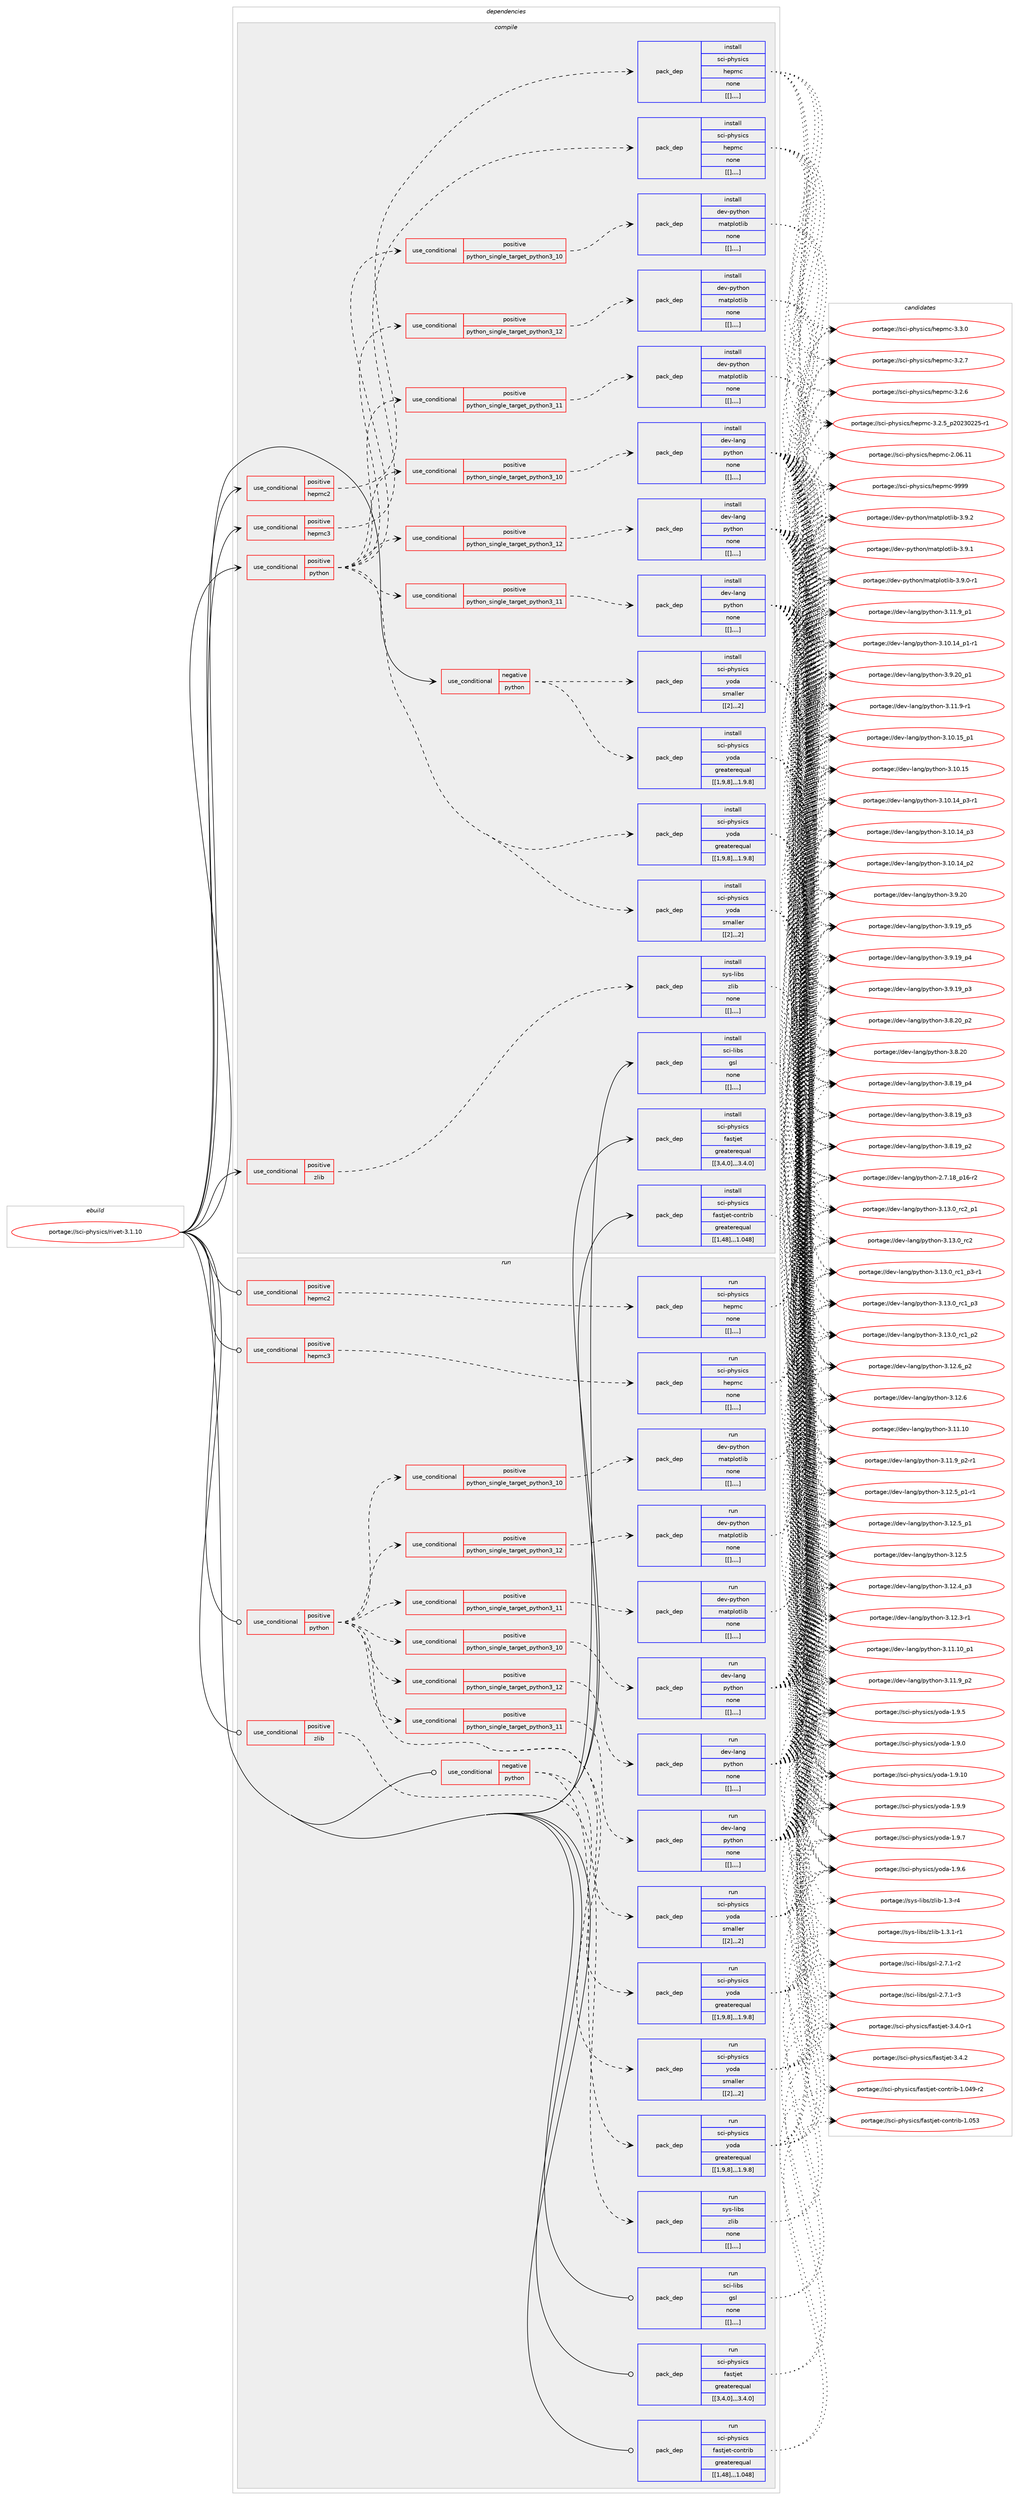 digraph prolog {

# *************
# Graph options
# *************

newrank=true;
concentrate=true;
compound=true;
graph [rankdir=LR,fontname=Helvetica,fontsize=10,ranksep=1.5];#, ranksep=2.5, nodesep=0.2];
edge  [arrowhead=vee];
node  [fontname=Helvetica,fontsize=10];

# **********
# The ebuild
# **********

subgraph cluster_leftcol {
color=gray;
label=<<i>ebuild</i>>;
id [label="portage://sci-physics/rivet-3.1.10", color=red, width=4, href="../sci-physics/rivet-3.1.10.svg"];
}

# ****************
# The dependencies
# ****************

subgraph cluster_midcol {
color=gray;
label=<<i>dependencies</i>>;
subgraph cluster_compile {
fillcolor="#eeeeee";
style=filled;
label=<<i>compile</i>>;
subgraph cond112987 {
dependency421392 [label=<<TABLE BORDER="0" CELLBORDER="1" CELLSPACING="0" CELLPADDING="4"><TR><TD ROWSPAN="3" CELLPADDING="10">use_conditional</TD></TR><TR><TD>negative</TD></TR><TR><TD>python</TD></TR></TABLE>>, shape=none, color=red];
subgraph pack305483 {
dependency421393 [label=<<TABLE BORDER="0" CELLBORDER="1" CELLSPACING="0" CELLPADDING="4" WIDTH="220"><TR><TD ROWSPAN="6" CELLPADDING="30">pack_dep</TD></TR><TR><TD WIDTH="110">install</TD></TR><TR><TD>sci-physics</TD></TR><TR><TD>yoda</TD></TR><TR><TD>greaterequal</TD></TR><TR><TD>[[1,9,8],,,1.9.8]</TD></TR></TABLE>>, shape=none, color=blue];
}
dependency421392:e -> dependency421393:w [weight=20,style="dashed",arrowhead="vee"];
subgraph pack305484 {
dependency421394 [label=<<TABLE BORDER="0" CELLBORDER="1" CELLSPACING="0" CELLPADDING="4" WIDTH="220"><TR><TD ROWSPAN="6" CELLPADDING="30">pack_dep</TD></TR><TR><TD WIDTH="110">install</TD></TR><TR><TD>sci-physics</TD></TR><TR><TD>yoda</TD></TR><TR><TD>smaller</TD></TR><TR><TD>[[2],,,2]</TD></TR></TABLE>>, shape=none, color=blue];
}
dependency421392:e -> dependency421394:w [weight=20,style="dashed",arrowhead="vee"];
}
id:e -> dependency421392:w [weight=20,style="solid",arrowhead="vee"];
subgraph cond112988 {
dependency421395 [label=<<TABLE BORDER="0" CELLBORDER="1" CELLSPACING="0" CELLPADDING="4"><TR><TD ROWSPAN="3" CELLPADDING="10">use_conditional</TD></TR><TR><TD>positive</TD></TR><TR><TD>hepmc2</TD></TR></TABLE>>, shape=none, color=red];
subgraph pack305485 {
dependency421396 [label=<<TABLE BORDER="0" CELLBORDER="1" CELLSPACING="0" CELLPADDING="4" WIDTH="220"><TR><TD ROWSPAN="6" CELLPADDING="30">pack_dep</TD></TR><TR><TD WIDTH="110">install</TD></TR><TR><TD>sci-physics</TD></TR><TR><TD>hepmc</TD></TR><TR><TD>none</TD></TR><TR><TD>[[],,,,]</TD></TR></TABLE>>, shape=none, color=blue];
}
dependency421395:e -> dependency421396:w [weight=20,style="dashed",arrowhead="vee"];
}
id:e -> dependency421395:w [weight=20,style="solid",arrowhead="vee"];
subgraph cond112989 {
dependency421397 [label=<<TABLE BORDER="0" CELLBORDER="1" CELLSPACING="0" CELLPADDING="4"><TR><TD ROWSPAN="3" CELLPADDING="10">use_conditional</TD></TR><TR><TD>positive</TD></TR><TR><TD>hepmc3</TD></TR></TABLE>>, shape=none, color=red];
subgraph pack305486 {
dependency421398 [label=<<TABLE BORDER="0" CELLBORDER="1" CELLSPACING="0" CELLPADDING="4" WIDTH="220"><TR><TD ROWSPAN="6" CELLPADDING="30">pack_dep</TD></TR><TR><TD WIDTH="110">install</TD></TR><TR><TD>sci-physics</TD></TR><TR><TD>hepmc</TD></TR><TR><TD>none</TD></TR><TR><TD>[[],,,,]</TD></TR></TABLE>>, shape=none, color=blue];
}
dependency421397:e -> dependency421398:w [weight=20,style="dashed",arrowhead="vee"];
}
id:e -> dependency421397:w [weight=20,style="solid",arrowhead="vee"];
subgraph cond112990 {
dependency421399 [label=<<TABLE BORDER="0" CELLBORDER="1" CELLSPACING="0" CELLPADDING="4"><TR><TD ROWSPAN="3" CELLPADDING="10">use_conditional</TD></TR><TR><TD>positive</TD></TR><TR><TD>python</TD></TR></TABLE>>, shape=none, color=red];
subgraph cond112991 {
dependency421400 [label=<<TABLE BORDER="0" CELLBORDER="1" CELLSPACING="0" CELLPADDING="4"><TR><TD ROWSPAN="3" CELLPADDING="10">use_conditional</TD></TR><TR><TD>positive</TD></TR><TR><TD>python_single_target_python3_10</TD></TR></TABLE>>, shape=none, color=red];
subgraph pack305487 {
dependency421401 [label=<<TABLE BORDER="0" CELLBORDER="1" CELLSPACING="0" CELLPADDING="4" WIDTH="220"><TR><TD ROWSPAN="6" CELLPADDING="30">pack_dep</TD></TR><TR><TD WIDTH="110">install</TD></TR><TR><TD>dev-lang</TD></TR><TR><TD>python</TD></TR><TR><TD>none</TD></TR><TR><TD>[[],,,,]</TD></TR></TABLE>>, shape=none, color=blue];
}
dependency421400:e -> dependency421401:w [weight=20,style="dashed",arrowhead="vee"];
}
dependency421399:e -> dependency421400:w [weight=20,style="dashed",arrowhead="vee"];
subgraph cond112992 {
dependency421402 [label=<<TABLE BORDER="0" CELLBORDER="1" CELLSPACING="0" CELLPADDING="4"><TR><TD ROWSPAN="3" CELLPADDING="10">use_conditional</TD></TR><TR><TD>positive</TD></TR><TR><TD>python_single_target_python3_11</TD></TR></TABLE>>, shape=none, color=red];
subgraph pack305488 {
dependency421403 [label=<<TABLE BORDER="0" CELLBORDER="1" CELLSPACING="0" CELLPADDING="4" WIDTH="220"><TR><TD ROWSPAN="6" CELLPADDING="30">pack_dep</TD></TR><TR><TD WIDTH="110">install</TD></TR><TR><TD>dev-lang</TD></TR><TR><TD>python</TD></TR><TR><TD>none</TD></TR><TR><TD>[[],,,,]</TD></TR></TABLE>>, shape=none, color=blue];
}
dependency421402:e -> dependency421403:w [weight=20,style="dashed",arrowhead="vee"];
}
dependency421399:e -> dependency421402:w [weight=20,style="dashed",arrowhead="vee"];
subgraph cond112993 {
dependency421404 [label=<<TABLE BORDER="0" CELLBORDER="1" CELLSPACING="0" CELLPADDING="4"><TR><TD ROWSPAN="3" CELLPADDING="10">use_conditional</TD></TR><TR><TD>positive</TD></TR><TR><TD>python_single_target_python3_12</TD></TR></TABLE>>, shape=none, color=red];
subgraph pack305489 {
dependency421405 [label=<<TABLE BORDER="0" CELLBORDER="1" CELLSPACING="0" CELLPADDING="4" WIDTH="220"><TR><TD ROWSPAN="6" CELLPADDING="30">pack_dep</TD></TR><TR><TD WIDTH="110">install</TD></TR><TR><TD>dev-lang</TD></TR><TR><TD>python</TD></TR><TR><TD>none</TD></TR><TR><TD>[[],,,,]</TD></TR></TABLE>>, shape=none, color=blue];
}
dependency421404:e -> dependency421405:w [weight=20,style="dashed",arrowhead="vee"];
}
dependency421399:e -> dependency421404:w [weight=20,style="dashed",arrowhead="vee"];
subgraph cond112994 {
dependency421406 [label=<<TABLE BORDER="0" CELLBORDER="1" CELLSPACING="0" CELLPADDING="4"><TR><TD ROWSPAN="3" CELLPADDING="10">use_conditional</TD></TR><TR><TD>positive</TD></TR><TR><TD>python_single_target_python3_10</TD></TR></TABLE>>, shape=none, color=red];
subgraph pack305490 {
dependency421407 [label=<<TABLE BORDER="0" CELLBORDER="1" CELLSPACING="0" CELLPADDING="4" WIDTH="220"><TR><TD ROWSPAN="6" CELLPADDING="30">pack_dep</TD></TR><TR><TD WIDTH="110">install</TD></TR><TR><TD>dev-python</TD></TR><TR><TD>matplotlib</TD></TR><TR><TD>none</TD></TR><TR><TD>[[],,,,]</TD></TR></TABLE>>, shape=none, color=blue];
}
dependency421406:e -> dependency421407:w [weight=20,style="dashed",arrowhead="vee"];
}
dependency421399:e -> dependency421406:w [weight=20,style="dashed",arrowhead="vee"];
subgraph cond112995 {
dependency421408 [label=<<TABLE BORDER="0" CELLBORDER="1" CELLSPACING="0" CELLPADDING="4"><TR><TD ROWSPAN="3" CELLPADDING="10">use_conditional</TD></TR><TR><TD>positive</TD></TR><TR><TD>python_single_target_python3_11</TD></TR></TABLE>>, shape=none, color=red];
subgraph pack305491 {
dependency421409 [label=<<TABLE BORDER="0" CELLBORDER="1" CELLSPACING="0" CELLPADDING="4" WIDTH="220"><TR><TD ROWSPAN="6" CELLPADDING="30">pack_dep</TD></TR><TR><TD WIDTH="110">install</TD></TR><TR><TD>dev-python</TD></TR><TR><TD>matplotlib</TD></TR><TR><TD>none</TD></TR><TR><TD>[[],,,,]</TD></TR></TABLE>>, shape=none, color=blue];
}
dependency421408:e -> dependency421409:w [weight=20,style="dashed",arrowhead="vee"];
}
dependency421399:e -> dependency421408:w [weight=20,style="dashed",arrowhead="vee"];
subgraph cond112996 {
dependency421410 [label=<<TABLE BORDER="0" CELLBORDER="1" CELLSPACING="0" CELLPADDING="4"><TR><TD ROWSPAN="3" CELLPADDING="10">use_conditional</TD></TR><TR><TD>positive</TD></TR><TR><TD>python_single_target_python3_12</TD></TR></TABLE>>, shape=none, color=red];
subgraph pack305492 {
dependency421411 [label=<<TABLE BORDER="0" CELLBORDER="1" CELLSPACING="0" CELLPADDING="4" WIDTH="220"><TR><TD ROWSPAN="6" CELLPADDING="30">pack_dep</TD></TR><TR><TD WIDTH="110">install</TD></TR><TR><TD>dev-python</TD></TR><TR><TD>matplotlib</TD></TR><TR><TD>none</TD></TR><TR><TD>[[],,,,]</TD></TR></TABLE>>, shape=none, color=blue];
}
dependency421410:e -> dependency421411:w [weight=20,style="dashed",arrowhead="vee"];
}
dependency421399:e -> dependency421410:w [weight=20,style="dashed",arrowhead="vee"];
subgraph pack305493 {
dependency421412 [label=<<TABLE BORDER="0" CELLBORDER="1" CELLSPACING="0" CELLPADDING="4" WIDTH="220"><TR><TD ROWSPAN="6" CELLPADDING="30">pack_dep</TD></TR><TR><TD WIDTH="110">install</TD></TR><TR><TD>sci-physics</TD></TR><TR><TD>yoda</TD></TR><TR><TD>greaterequal</TD></TR><TR><TD>[[1,9,8],,,1.9.8]</TD></TR></TABLE>>, shape=none, color=blue];
}
dependency421399:e -> dependency421412:w [weight=20,style="dashed",arrowhead="vee"];
subgraph pack305494 {
dependency421413 [label=<<TABLE BORDER="0" CELLBORDER="1" CELLSPACING="0" CELLPADDING="4" WIDTH="220"><TR><TD ROWSPAN="6" CELLPADDING="30">pack_dep</TD></TR><TR><TD WIDTH="110">install</TD></TR><TR><TD>sci-physics</TD></TR><TR><TD>yoda</TD></TR><TR><TD>smaller</TD></TR><TR><TD>[[2],,,2]</TD></TR></TABLE>>, shape=none, color=blue];
}
dependency421399:e -> dependency421413:w [weight=20,style="dashed",arrowhead="vee"];
}
id:e -> dependency421399:w [weight=20,style="solid",arrowhead="vee"];
subgraph cond112997 {
dependency421414 [label=<<TABLE BORDER="0" CELLBORDER="1" CELLSPACING="0" CELLPADDING="4"><TR><TD ROWSPAN="3" CELLPADDING="10">use_conditional</TD></TR><TR><TD>positive</TD></TR><TR><TD>zlib</TD></TR></TABLE>>, shape=none, color=red];
subgraph pack305495 {
dependency421415 [label=<<TABLE BORDER="0" CELLBORDER="1" CELLSPACING="0" CELLPADDING="4" WIDTH="220"><TR><TD ROWSPAN="6" CELLPADDING="30">pack_dep</TD></TR><TR><TD WIDTH="110">install</TD></TR><TR><TD>sys-libs</TD></TR><TR><TD>zlib</TD></TR><TR><TD>none</TD></TR><TR><TD>[[],,,,]</TD></TR></TABLE>>, shape=none, color=blue];
}
dependency421414:e -> dependency421415:w [weight=20,style="dashed",arrowhead="vee"];
}
id:e -> dependency421414:w [weight=20,style="solid",arrowhead="vee"];
subgraph pack305496 {
dependency421416 [label=<<TABLE BORDER="0" CELLBORDER="1" CELLSPACING="0" CELLPADDING="4" WIDTH="220"><TR><TD ROWSPAN="6" CELLPADDING="30">pack_dep</TD></TR><TR><TD WIDTH="110">install</TD></TR><TR><TD>sci-libs</TD></TR><TR><TD>gsl</TD></TR><TR><TD>none</TD></TR><TR><TD>[[],,,,]</TD></TR></TABLE>>, shape=none, color=blue];
}
id:e -> dependency421416:w [weight=20,style="solid",arrowhead="vee"];
subgraph pack305497 {
dependency421417 [label=<<TABLE BORDER="0" CELLBORDER="1" CELLSPACING="0" CELLPADDING="4" WIDTH="220"><TR><TD ROWSPAN="6" CELLPADDING="30">pack_dep</TD></TR><TR><TD WIDTH="110">install</TD></TR><TR><TD>sci-physics</TD></TR><TR><TD>fastjet</TD></TR><TR><TD>greaterequal</TD></TR><TR><TD>[[3,4,0],,,3.4.0]</TD></TR></TABLE>>, shape=none, color=blue];
}
id:e -> dependency421417:w [weight=20,style="solid",arrowhead="vee"];
subgraph pack305498 {
dependency421418 [label=<<TABLE BORDER="0" CELLBORDER="1" CELLSPACING="0" CELLPADDING="4" WIDTH="220"><TR><TD ROWSPAN="6" CELLPADDING="30">pack_dep</TD></TR><TR><TD WIDTH="110">install</TD></TR><TR><TD>sci-physics</TD></TR><TR><TD>fastjet-contrib</TD></TR><TR><TD>greaterequal</TD></TR><TR><TD>[[1,48],,,1.048]</TD></TR></TABLE>>, shape=none, color=blue];
}
id:e -> dependency421418:w [weight=20,style="solid",arrowhead="vee"];
}
subgraph cluster_compileandrun {
fillcolor="#eeeeee";
style=filled;
label=<<i>compile and run</i>>;
}
subgraph cluster_run {
fillcolor="#eeeeee";
style=filled;
label=<<i>run</i>>;
subgraph cond112998 {
dependency421419 [label=<<TABLE BORDER="0" CELLBORDER="1" CELLSPACING="0" CELLPADDING="4"><TR><TD ROWSPAN="3" CELLPADDING="10">use_conditional</TD></TR><TR><TD>negative</TD></TR><TR><TD>python</TD></TR></TABLE>>, shape=none, color=red];
subgraph pack305499 {
dependency421420 [label=<<TABLE BORDER="0" CELLBORDER="1" CELLSPACING="0" CELLPADDING="4" WIDTH="220"><TR><TD ROWSPAN="6" CELLPADDING="30">pack_dep</TD></TR><TR><TD WIDTH="110">run</TD></TR><TR><TD>sci-physics</TD></TR><TR><TD>yoda</TD></TR><TR><TD>greaterequal</TD></TR><TR><TD>[[1,9,8],,,1.9.8]</TD></TR></TABLE>>, shape=none, color=blue];
}
dependency421419:e -> dependency421420:w [weight=20,style="dashed",arrowhead="vee"];
subgraph pack305500 {
dependency421421 [label=<<TABLE BORDER="0" CELLBORDER="1" CELLSPACING="0" CELLPADDING="4" WIDTH="220"><TR><TD ROWSPAN="6" CELLPADDING="30">pack_dep</TD></TR><TR><TD WIDTH="110">run</TD></TR><TR><TD>sci-physics</TD></TR><TR><TD>yoda</TD></TR><TR><TD>smaller</TD></TR><TR><TD>[[2],,,2]</TD></TR></TABLE>>, shape=none, color=blue];
}
dependency421419:e -> dependency421421:w [weight=20,style="dashed",arrowhead="vee"];
}
id:e -> dependency421419:w [weight=20,style="solid",arrowhead="odot"];
subgraph cond112999 {
dependency421422 [label=<<TABLE BORDER="0" CELLBORDER="1" CELLSPACING="0" CELLPADDING="4"><TR><TD ROWSPAN="3" CELLPADDING="10">use_conditional</TD></TR><TR><TD>positive</TD></TR><TR><TD>hepmc2</TD></TR></TABLE>>, shape=none, color=red];
subgraph pack305501 {
dependency421423 [label=<<TABLE BORDER="0" CELLBORDER="1" CELLSPACING="0" CELLPADDING="4" WIDTH="220"><TR><TD ROWSPAN="6" CELLPADDING="30">pack_dep</TD></TR><TR><TD WIDTH="110">run</TD></TR><TR><TD>sci-physics</TD></TR><TR><TD>hepmc</TD></TR><TR><TD>none</TD></TR><TR><TD>[[],,,,]</TD></TR></TABLE>>, shape=none, color=blue];
}
dependency421422:e -> dependency421423:w [weight=20,style="dashed",arrowhead="vee"];
}
id:e -> dependency421422:w [weight=20,style="solid",arrowhead="odot"];
subgraph cond113000 {
dependency421424 [label=<<TABLE BORDER="0" CELLBORDER="1" CELLSPACING="0" CELLPADDING="4"><TR><TD ROWSPAN="3" CELLPADDING="10">use_conditional</TD></TR><TR><TD>positive</TD></TR><TR><TD>hepmc3</TD></TR></TABLE>>, shape=none, color=red];
subgraph pack305502 {
dependency421425 [label=<<TABLE BORDER="0" CELLBORDER="1" CELLSPACING="0" CELLPADDING="4" WIDTH="220"><TR><TD ROWSPAN="6" CELLPADDING="30">pack_dep</TD></TR><TR><TD WIDTH="110">run</TD></TR><TR><TD>sci-physics</TD></TR><TR><TD>hepmc</TD></TR><TR><TD>none</TD></TR><TR><TD>[[],,,,]</TD></TR></TABLE>>, shape=none, color=blue];
}
dependency421424:e -> dependency421425:w [weight=20,style="dashed",arrowhead="vee"];
}
id:e -> dependency421424:w [weight=20,style="solid",arrowhead="odot"];
subgraph cond113001 {
dependency421426 [label=<<TABLE BORDER="0" CELLBORDER="1" CELLSPACING="0" CELLPADDING="4"><TR><TD ROWSPAN="3" CELLPADDING="10">use_conditional</TD></TR><TR><TD>positive</TD></TR><TR><TD>python</TD></TR></TABLE>>, shape=none, color=red];
subgraph cond113002 {
dependency421427 [label=<<TABLE BORDER="0" CELLBORDER="1" CELLSPACING="0" CELLPADDING="4"><TR><TD ROWSPAN="3" CELLPADDING="10">use_conditional</TD></TR><TR><TD>positive</TD></TR><TR><TD>python_single_target_python3_10</TD></TR></TABLE>>, shape=none, color=red];
subgraph pack305503 {
dependency421428 [label=<<TABLE BORDER="0" CELLBORDER="1" CELLSPACING="0" CELLPADDING="4" WIDTH="220"><TR><TD ROWSPAN="6" CELLPADDING="30">pack_dep</TD></TR><TR><TD WIDTH="110">run</TD></TR><TR><TD>dev-lang</TD></TR><TR><TD>python</TD></TR><TR><TD>none</TD></TR><TR><TD>[[],,,,]</TD></TR></TABLE>>, shape=none, color=blue];
}
dependency421427:e -> dependency421428:w [weight=20,style="dashed",arrowhead="vee"];
}
dependency421426:e -> dependency421427:w [weight=20,style="dashed",arrowhead="vee"];
subgraph cond113003 {
dependency421429 [label=<<TABLE BORDER="0" CELLBORDER="1" CELLSPACING="0" CELLPADDING="4"><TR><TD ROWSPAN="3" CELLPADDING="10">use_conditional</TD></TR><TR><TD>positive</TD></TR><TR><TD>python_single_target_python3_11</TD></TR></TABLE>>, shape=none, color=red];
subgraph pack305504 {
dependency421430 [label=<<TABLE BORDER="0" CELLBORDER="1" CELLSPACING="0" CELLPADDING="4" WIDTH="220"><TR><TD ROWSPAN="6" CELLPADDING="30">pack_dep</TD></TR><TR><TD WIDTH="110">run</TD></TR><TR><TD>dev-lang</TD></TR><TR><TD>python</TD></TR><TR><TD>none</TD></TR><TR><TD>[[],,,,]</TD></TR></TABLE>>, shape=none, color=blue];
}
dependency421429:e -> dependency421430:w [weight=20,style="dashed",arrowhead="vee"];
}
dependency421426:e -> dependency421429:w [weight=20,style="dashed",arrowhead="vee"];
subgraph cond113004 {
dependency421431 [label=<<TABLE BORDER="0" CELLBORDER="1" CELLSPACING="0" CELLPADDING="4"><TR><TD ROWSPAN="3" CELLPADDING="10">use_conditional</TD></TR><TR><TD>positive</TD></TR><TR><TD>python_single_target_python3_12</TD></TR></TABLE>>, shape=none, color=red];
subgraph pack305505 {
dependency421432 [label=<<TABLE BORDER="0" CELLBORDER="1" CELLSPACING="0" CELLPADDING="4" WIDTH="220"><TR><TD ROWSPAN="6" CELLPADDING="30">pack_dep</TD></TR><TR><TD WIDTH="110">run</TD></TR><TR><TD>dev-lang</TD></TR><TR><TD>python</TD></TR><TR><TD>none</TD></TR><TR><TD>[[],,,,]</TD></TR></TABLE>>, shape=none, color=blue];
}
dependency421431:e -> dependency421432:w [weight=20,style="dashed",arrowhead="vee"];
}
dependency421426:e -> dependency421431:w [weight=20,style="dashed",arrowhead="vee"];
subgraph cond113005 {
dependency421433 [label=<<TABLE BORDER="0" CELLBORDER="1" CELLSPACING="0" CELLPADDING="4"><TR><TD ROWSPAN="3" CELLPADDING="10">use_conditional</TD></TR><TR><TD>positive</TD></TR><TR><TD>python_single_target_python3_10</TD></TR></TABLE>>, shape=none, color=red];
subgraph pack305506 {
dependency421434 [label=<<TABLE BORDER="0" CELLBORDER="1" CELLSPACING="0" CELLPADDING="4" WIDTH="220"><TR><TD ROWSPAN="6" CELLPADDING="30">pack_dep</TD></TR><TR><TD WIDTH="110">run</TD></TR><TR><TD>dev-python</TD></TR><TR><TD>matplotlib</TD></TR><TR><TD>none</TD></TR><TR><TD>[[],,,,]</TD></TR></TABLE>>, shape=none, color=blue];
}
dependency421433:e -> dependency421434:w [weight=20,style="dashed",arrowhead="vee"];
}
dependency421426:e -> dependency421433:w [weight=20,style="dashed",arrowhead="vee"];
subgraph cond113006 {
dependency421435 [label=<<TABLE BORDER="0" CELLBORDER="1" CELLSPACING="0" CELLPADDING="4"><TR><TD ROWSPAN="3" CELLPADDING="10">use_conditional</TD></TR><TR><TD>positive</TD></TR><TR><TD>python_single_target_python3_11</TD></TR></TABLE>>, shape=none, color=red];
subgraph pack305507 {
dependency421436 [label=<<TABLE BORDER="0" CELLBORDER="1" CELLSPACING="0" CELLPADDING="4" WIDTH="220"><TR><TD ROWSPAN="6" CELLPADDING="30">pack_dep</TD></TR><TR><TD WIDTH="110">run</TD></TR><TR><TD>dev-python</TD></TR><TR><TD>matplotlib</TD></TR><TR><TD>none</TD></TR><TR><TD>[[],,,,]</TD></TR></TABLE>>, shape=none, color=blue];
}
dependency421435:e -> dependency421436:w [weight=20,style="dashed",arrowhead="vee"];
}
dependency421426:e -> dependency421435:w [weight=20,style="dashed",arrowhead="vee"];
subgraph cond113007 {
dependency421437 [label=<<TABLE BORDER="0" CELLBORDER="1" CELLSPACING="0" CELLPADDING="4"><TR><TD ROWSPAN="3" CELLPADDING="10">use_conditional</TD></TR><TR><TD>positive</TD></TR><TR><TD>python_single_target_python3_12</TD></TR></TABLE>>, shape=none, color=red];
subgraph pack305508 {
dependency421438 [label=<<TABLE BORDER="0" CELLBORDER="1" CELLSPACING="0" CELLPADDING="4" WIDTH="220"><TR><TD ROWSPAN="6" CELLPADDING="30">pack_dep</TD></TR><TR><TD WIDTH="110">run</TD></TR><TR><TD>dev-python</TD></TR><TR><TD>matplotlib</TD></TR><TR><TD>none</TD></TR><TR><TD>[[],,,,]</TD></TR></TABLE>>, shape=none, color=blue];
}
dependency421437:e -> dependency421438:w [weight=20,style="dashed",arrowhead="vee"];
}
dependency421426:e -> dependency421437:w [weight=20,style="dashed",arrowhead="vee"];
subgraph pack305509 {
dependency421439 [label=<<TABLE BORDER="0" CELLBORDER="1" CELLSPACING="0" CELLPADDING="4" WIDTH="220"><TR><TD ROWSPAN="6" CELLPADDING="30">pack_dep</TD></TR><TR><TD WIDTH="110">run</TD></TR><TR><TD>sci-physics</TD></TR><TR><TD>yoda</TD></TR><TR><TD>greaterequal</TD></TR><TR><TD>[[1,9,8],,,1.9.8]</TD></TR></TABLE>>, shape=none, color=blue];
}
dependency421426:e -> dependency421439:w [weight=20,style="dashed",arrowhead="vee"];
subgraph pack305510 {
dependency421440 [label=<<TABLE BORDER="0" CELLBORDER="1" CELLSPACING="0" CELLPADDING="4" WIDTH="220"><TR><TD ROWSPAN="6" CELLPADDING="30">pack_dep</TD></TR><TR><TD WIDTH="110">run</TD></TR><TR><TD>sci-physics</TD></TR><TR><TD>yoda</TD></TR><TR><TD>smaller</TD></TR><TR><TD>[[2],,,2]</TD></TR></TABLE>>, shape=none, color=blue];
}
dependency421426:e -> dependency421440:w [weight=20,style="dashed",arrowhead="vee"];
}
id:e -> dependency421426:w [weight=20,style="solid",arrowhead="odot"];
subgraph cond113008 {
dependency421441 [label=<<TABLE BORDER="0" CELLBORDER="1" CELLSPACING="0" CELLPADDING="4"><TR><TD ROWSPAN="3" CELLPADDING="10">use_conditional</TD></TR><TR><TD>positive</TD></TR><TR><TD>zlib</TD></TR></TABLE>>, shape=none, color=red];
subgraph pack305511 {
dependency421442 [label=<<TABLE BORDER="0" CELLBORDER="1" CELLSPACING="0" CELLPADDING="4" WIDTH="220"><TR><TD ROWSPAN="6" CELLPADDING="30">pack_dep</TD></TR><TR><TD WIDTH="110">run</TD></TR><TR><TD>sys-libs</TD></TR><TR><TD>zlib</TD></TR><TR><TD>none</TD></TR><TR><TD>[[],,,,]</TD></TR></TABLE>>, shape=none, color=blue];
}
dependency421441:e -> dependency421442:w [weight=20,style="dashed",arrowhead="vee"];
}
id:e -> dependency421441:w [weight=20,style="solid",arrowhead="odot"];
subgraph pack305512 {
dependency421443 [label=<<TABLE BORDER="0" CELLBORDER="1" CELLSPACING="0" CELLPADDING="4" WIDTH="220"><TR><TD ROWSPAN="6" CELLPADDING="30">pack_dep</TD></TR><TR><TD WIDTH="110">run</TD></TR><TR><TD>sci-libs</TD></TR><TR><TD>gsl</TD></TR><TR><TD>none</TD></TR><TR><TD>[[],,,,]</TD></TR></TABLE>>, shape=none, color=blue];
}
id:e -> dependency421443:w [weight=20,style="solid",arrowhead="odot"];
subgraph pack305513 {
dependency421444 [label=<<TABLE BORDER="0" CELLBORDER="1" CELLSPACING="0" CELLPADDING="4" WIDTH="220"><TR><TD ROWSPAN="6" CELLPADDING="30">pack_dep</TD></TR><TR><TD WIDTH="110">run</TD></TR><TR><TD>sci-physics</TD></TR><TR><TD>fastjet</TD></TR><TR><TD>greaterequal</TD></TR><TR><TD>[[3,4,0],,,3.4.0]</TD></TR></TABLE>>, shape=none, color=blue];
}
id:e -> dependency421444:w [weight=20,style="solid",arrowhead="odot"];
subgraph pack305514 {
dependency421445 [label=<<TABLE BORDER="0" CELLBORDER="1" CELLSPACING="0" CELLPADDING="4" WIDTH="220"><TR><TD ROWSPAN="6" CELLPADDING="30">pack_dep</TD></TR><TR><TD WIDTH="110">run</TD></TR><TR><TD>sci-physics</TD></TR><TR><TD>fastjet-contrib</TD></TR><TR><TD>greaterequal</TD></TR><TR><TD>[[1,48],,,1.048]</TD></TR></TABLE>>, shape=none, color=blue];
}
id:e -> dependency421445:w [weight=20,style="solid",arrowhead="odot"];
}
}

# **************
# The candidates
# **************

subgraph cluster_choices {
rank=same;
color=gray;
label=<<i>candidates</i>>;

subgraph choice305483 {
color=black;
nodesep=1;
choice115991054511210412111510599115471211111009745494657464948 [label="portage://sci-physics/yoda-1.9.10", color=red, width=4,href="../sci-physics/yoda-1.9.10.svg"];
choice1159910545112104121115105991154712111110097454946574657 [label="portage://sci-physics/yoda-1.9.9", color=red, width=4,href="../sci-physics/yoda-1.9.9.svg"];
choice1159910545112104121115105991154712111110097454946574655 [label="portage://sci-physics/yoda-1.9.7", color=red, width=4,href="../sci-physics/yoda-1.9.7.svg"];
choice1159910545112104121115105991154712111110097454946574654 [label="portage://sci-physics/yoda-1.9.6", color=red, width=4,href="../sci-physics/yoda-1.9.6.svg"];
choice1159910545112104121115105991154712111110097454946574653 [label="portage://sci-physics/yoda-1.9.5", color=red, width=4,href="../sci-physics/yoda-1.9.5.svg"];
choice1159910545112104121115105991154712111110097454946574648 [label="portage://sci-physics/yoda-1.9.0", color=red, width=4,href="../sci-physics/yoda-1.9.0.svg"];
dependency421393:e -> choice115991054511210412111510599115471211111009745494657464948:w [style=dotted,weight="100"];
dependency421393:e -> choice1159910545112104121115105991154712111110097454946574657:w [style=dotted,weight="100"];
dependency421393:e -> choice1159910545112104121115105991154712111110097454946574655:w [style=dotted,weight="100"];
dependency421393:e -> choice1159910545112104121115105991154712111110097454946574654:w [style=dotted,weight="100"];
dependency421393:e -> choice1159910545112104121115105991154712111110097454946574653:w [style=dotted,weight="100"];
dependency421393:e -> choice1159910545112104121115105991154712111110097454946574648:w [style=dotted,weight="100"];
}
subgraph choice305484 {
color=black;
nodesep=1;
choice115991054511210412111510599115471211111009745494657464948 [label="portage://sci-physics/yoda-1.9.10", color=red, width=4,href="../sci-physics/yoda-1.9.10.svg"];
choice1159910545112104121115105991154712111110097454946574657 [label="portage://sci-physics/yoda-1.9.9", color=red, width=4,href="../sci-physics/yoda-1.9.9.svg"];
choice1159910545112104121115105991154712111110097454946574655 [label="portage://sci-physics/yoda-1.9.7", color=red, width=4,href="../sci-physics/yoda-1.9.7.svg"];
choice1159910545112104121115105991154712111110097454946574654 [label="portage://sci-physics/yoda-1.9.6", color=red, width=4,href="../sci-physics/yoda-1.9.6.svg"];
choice1159910545112104121115105991154712111110097454946574653 [label="portage://sci-physics/yoda-1.9.5", color=red, width=4,href="../sci-physics/yoda-1.9.5.svg"];
choice1159910545112104121115105991154712111110097454946574648 [label="portage://sci-physics/yoda-1.9.0", color=red, width=4,href="../sci-physics/yoda-1.9.0.svg"];
dependency421394:e -> choice115991054511210412111510599115471211111009745494657464948:w [style=dotted,weight="100"];
dependency421394:e -> choice1159910545112104121115105991154712111110097454946574657:w [style=dotted,weight="100"];
dependency421394:e -> choice1159910545112104121115105991154712111110097454946574655:w [style=dotted,weight="100"];
dependency421394:e -> choice1159910545112104121115105991154712111110097454946574654:w [style=dotted,weight="100"];
dependency421394:e -> choice1159910545112104121115105991154712111110097454946574653:w [style=dotted,weight="100"];
dependency421394:e -> choice1159910545112104121115105991154712111110097454946574648:w [style=dotted,weight="100"];
}
subgraph choice305485 {
color=black;
nodesep=1;
choice11599105451121041211151059911547104101112109994557575757 [label="portage://sci-physics/hepmc-9999", color=red, width=4,href="../sci-physics/hepmc-9999.svg"];
choice1159910545112104121115105991154710410111210999455146514648 [label="portage://sci-physics/hepmc-3.3.0", color=red, width=4,href="../sci-physics/hepmc-3.3.0.svg"];
choice1159910545112104121115105991154710410111210999455146504655 [label="portage://sci-physics/hepmc-3.2.7", color=red, width=4,href="../sci-physics/hepmc-3.2.7.svg"];
choice1159910545112104121115105991154710410111210999455146504654 [label="portage://sci-physics/hepmc-3.2.6", color=red, width=4,href="../sci-physics/hepmc-3.2.6.svg"];
choice11599105451121041211151059911547104101112109994551465046539511250485051485050534511449 [label="portage://sci-physics/hepmc-3.2.5_p20230225-r1", color=red, width=4,href="../sci-physics/hepmc-3.2.5_p20230225-r1.svg"];
choice11599105451121041211151059911547104101112109994550464854464949 [label="portage://sci-physics/hepmc-2.06.11", color=red, width=4,href="../sci-physics/hepmc-2.06.11.svg"];
dependency421396:e -> choice11599105451121041211151059911547104101112109994557575757:w [style=dotted,weight="100"];
dependency421396:e -> choice1159910545112104121115105991154710410111210999455146514648:w [style=dotted,weight="100"];
dependency421396:e -> choice1159910545112104121115105991154710410111210999455146504655:w [style=dotted,weight="100"];
dependency421396:e -> choice1159910545112104121115105991154710410111210999455146504654:w [style=dotted,weight="100"];
dependency421396:e -> choice11599105451121041211151059911547104101112109994551465046539511250485051485050534511449:w [style=dotted,weight="100"];
dependency421396:e -> choice11599105451121041211151059911547104101112109994550464854464949:w [style=dotted,weight="100"];
}
subgraph choice305486 {
color=black;
nodesep=1;
choice11599105451121041211151059911547104101112109994557575757 [label="portage://sci-physics/hepmc-9999", color=red, width=4,href="../sci-physics/hepmc-9999.svg"];
choice1159910545112104121115105991154710410111210999455146514648 [label="portage://sci-physics/hepmc-3.3.0", color=red, width=4,href="../sci-physics/hepmc-3.3.0.svg"];
choice1159910545112104121115105991154710410111210999455146504655 [label="portage://sci-physics/hepmc-3.2.7", color=red, width=4,href="../sci-physics/hepmc-3.2.7.svg"];
choice1159910545112104121115105991154710410111210999455146504654 [label="portage://sci-physics/hepmc-3.2.6", color=red, width=4,href="../sci-physics/hepmc-3.2.6.svg"];
choice11599105451121041211151059911547104101112109994551465046539511250485051485050534511449 [label="portage://sci-physics/hepmc-3.2.5_p20230225-r1", color=red, width=4,href="../sci-physics/hepmc-3.2.5_p20230225-r1.svg"];
choice11599105451121041211151059911547104101112109994550464854464949 [label="portage://sci-physics/hepmc-2.06.11", color=red, width=4,href="../sci-physics/hepmc-2.06.11.svg"];
dependency421398:e -> choice11599105451121041211151059911547104101112109994557575757:w [style=dotted,weight="100"];
dependency421398:e -> choice1159910545112104121115105991154710410111210999455146514648:w [style=dotted,weight="100"];
dependency421398:e -> choice1159910545112104121115105991154710410111210999455146504655:w [style=dotted,weight="100"];
dependency421398:e -> choice1159910545112104121115105991154710410111210999455146504654:w [style=dotted,weight="100"];
dependency421398:e -> choice11599105451121041211151059911547104101112109994551465046539511250485051485050534511449:w [style=dotted,weight="100"];
dependency421398:e -> choice11599105451121041211151059911547104101112109994550464854464949:w [style=dotted,weight="100"];
}
subgraph choice305487 {
color=black;
nodesep=1;
choice100101118451089711010347112121116104111110455146495146489511499509511249 [label="portage://dev-lang/python-3.13.0_rc2_p1", color=red, width=4,href="../dev-lang/python-3.13.0_rc2_p1.svg"];
choice10010111845108971101034711212111610411111045514649514648951149950 [label="portage://dev-lang/python-3.13.0_rc2", color=red, width=4,href="../dev-lang/python-3.13.0_rc2.svg"];
choice1001011184510897110103471121211161041111104551464951464895114994995112514511449 [label="portage://dev-lang/python-3.13.0_rc1_p3-r1", color=red, width=4,href="../dev-lang/python-3.13.0_rc1_p3-r1.svg"];
choice100101118451089711010347112121116104111110455146495146489511499499511251 [label="portage://dev-lang/python-3.13.0_rc1_p3", color=red, width=4,href="../dev-lang/python-3.13.0_rc1_p3.svg"];
choice100101118451089711010347112121116104111110455146495146489511499499511250 [label="portage://dev-lang/python-3.13.0_rc1_p2", color=red, width=4,href="../dev-lang/python-3.13.0_rc1_p2.svg"];
choice100101118451089711010347112121116104111110455146495046549511250 [label="portage://dev-lang/python-3.12.6_p2", color=red, width=4,href="../dev-lang/python-3.12.6_p2.svg"];
choice10010111845108971101034711212111610411111045514649504654 [label="portage://dev-lang/python-3.12.6", color=red, width=4,href="../dev-lang/python-3.12.6.svg"];
choice1001011184510897110103471121211161041111104551464950465395112494511449 [label="portage://dev-lang/python-3.12.5_p1-r1", color=red, width=4,href="../dev-lang/python-3.12.5_p1-r1.svg"];
choice100101118451089711010347112121116104111110455146495046539511249 [label="portage://dev-lang/python-3.12.5_p1", color=red, width=4,href="../dev-lang/python-3.12.5_p1.svg"];
choice10010111845108971101034711212111610411111045514649504653 [label="portage://dev-lang/python-3.12.5", color=red, width=4,href="../dev-lang/python-3.12.5.svg"];
choice100101118451089711010347112121116104111110455146495046529511251 [label="portage://dev-lang/python-3.12.4_p3", color=red, width=4,href="../dev-lang/python-3.12.4_p3.svg"];
choice100101118451089711010347112121116104111110455146495046514511449 [label="portage://dev-lang/python-3.12.3-r1", color=red, width=4,href="../dev-lang/python-3.12.3-r1.svg"];
choice10010111845108971101034711212111610411111045514649494649489511249 [label="portage://dev-lang/python-3.11.10_p1", color=red, width=4,href="../dev-lang/python-3.11.10_p1.svg"];
choice1001011184510897110103471121211161041111104551464949464948 [label="portage://dev-lang/python-3.11.10", color=red, width=4,href="../dev-lang/python-3.11.10.svg"];
choice1001011184510897110103471121211161041111104551464949465795112504511449 [label="portage://dev-lang/python-3.11.9_p2-r1", color=red, width=4,href="../dev-lang/python-3.11.9_p2-r1.svg"];
choice100101118451089711010347112121116104111110455146494946579511250 [label="portage://dev-lang/python-3.11.9_p2", color=red, width=4,href="../dev-lang/python-3.11.9_p2.svg"];
choice100101118451089711010347112121116104111110455146494946579511249 [label="portage://dev-lang/python-3.11.9_p1", color=red, width=4,href="../dev-lang/python-3.11.9_p1.svg"];
choice100101118451089711010347112121116104111110455146494946574511449 [label="portage://dev-lang/python-3.11.9-r1", color=red, width=4,href="../dev-lang/python-3.11.9-r1.svg"];
choice10010111845108971101034711212111610411111045514649484649539511249 [label="portage://dev-lang/python-3.10.15_p1", color=red, width=4,href="../dev-lang/python-3.10.15_p1.svg"];
choice1001011184510897110103471121211161041111104551464948464953 [label="portage://dev-lang/python-3.10.15", color=red, width=4,href="../dev-lang/python-3.10.15.svg"];
choice100101118451089711010347112121116104111110455146494846495295112514511449 [label="portage://dev-lang/python-3.10.14_p3-r1", color=red, width=4,href="../dev-lang/python-3.10.14_p3-r1.svg"];
choice10010111845108971101034711212111610411111045514649484649529511251 [label="portage://dev-lang/python-3.10.14_p3", color=red, width=4,href="../dev-lang/python-3.10.14_p3.svg"];
choice10010111845108971101034711212111610411111045514649484649529511250 [label="portage://dev-lang/python-3.10.14_p2", color=red, width=4,href="../dev-lang/python-3.10.14_p2.svg"];
choice100101118451089711010347112121116104111110455146494846495295112494511449 [label="portage://dev-lang/python-3.10.14_p1-r1", color=red, width=4,href="../dev-lang/python-3.10.14_p1-r1.svg"];
choice100101118451089711010347112121116104111110455146574650489511249 [label="portage://dev-lang/python-3.9.20_p1", color=red, width=4,href="../dev-lang/python-3.9.20_p1.svg"];
choice10010111845108971101034711212111610411111045514657465048 [label="portage://dev-lang/python-3.9.20", color=red, width=4,href="../dev-lang/python-3.9.20.svg"];
choice100101118451089711010347112121116104111110455146574649579511253 [label="portage://dev-lang/python-3.9.19_p5", color=red, width=4,href="../dev-lang/python-3.9.19_p5.svg"];
choice100101118451089711010347112121116104111110455146574649579511252 [label="portage://dev-lang/python-3.9.19_p4", color=red, width=4,href="../dev-lang/python-3.9.19_p4.svg"];
choice100101118451089711010347112121116104111110455146574649579511251 [label="portage://dev-lang/python-3.9.19_p3", color=red, width=4,href="../dev-lang/python-3.9.19_p3.svg"];
choice100101118451089711010347112121116104111110455146564650489511250 [label="portage://dev-lang/python-3.8.20_p2", color=red, width=4,href="../dev-lang/python-3.8.20_p2.svg"];
choice10010111845108971101034711212111610411111045514656465048 [label="portage://dev-lang/python-3.8.20", color=red, width=4,href="../dev-lang/python-3.8.20.svg"];
choice100101118451089711010347112121116104111110455146564649579511252 [label="portage://dev-lang/python-3.8.19_p4", color=red, width=4,href="../dev-lang/python-3.8.19_p4.svg"];
choice100101118451089711010347112121116104111110455146564649579511251 [label="portage://dev-lang/python-3.8.19_p3", color=red, width=4,href="../dev-lang/python-3.8.19_p3.svg"];
choice100101118451089711010347112121116104111110455146564649579511250 [label="portage://dev-lang/python-3.8.19_p2", color=red, width=4,href="../dev-lang/python-3.8.19_p2.svg"];
choice100101118451089711010347112121116104111110455046554649569511249544511450 [label="portage://dev-lang/python-2.7.18_p16-r2", color=red, width=4,href="../dev-lang/python-2.7.18_p16-r2.svg"];
dependency421401:e -> choice100101118451089711010347112121116104111110455146495146489511499509511249:w [style=dotted,weight="100"];
dependency421401:e -> choice10010111845108971101034711212111610411111045514649514648951149950:w [style=dotted,weight="100"];
dependency421401:e -> choice1001011184510897110103471121211161041111104551464951464895114994995112514511449:w [style=dotted,weight="100"];
dependency421401:e -> choice100101118451089711010347112121116104111110455146495146489511499499511251:w [style=dotted,weight="100"];
dependency421401:e -> choice100101118451089711010347112121116104111110455146495146489511499499511250:w [style=dotted,weight="100"];
dependency421401:e -> choice100101118451089711010347112121116104111110455146495046549511250:w [style=dotted,weight="100"];
dependency421401:e -> choice10010111845108971101034711212111610411111045514649504654:w [style=dotted,weight="100"];
dependency421401:e -> choice1001011184510897110103471121211161041111104551464950465395112494511449:w [style=dotted,weight="100"];
dependency421401:e -> choice100101118451089711010347112121116104111110455146495046539511249:w [style=dotted,weight="100"];
dependency421401:e -> choice10010111845108971101034711212111610411111045514649504653:w [style=dotted,weight="100"];
dependency421401:e -> choice100101118451089711010347112121116104111110455146495046529511251:w [style=dotted,weight="100"];
dependency421401:e -> choice100101118451089711010347112121116104111110455146495046514511449:w [style=dotted,weight="100"];
dependency421401:e -> choice10010111845108971101034711212111610411111045514649494649489511249:w [style=dotted,weight="100"];
dependency421401:e -> choice1001011184510897110103471121211161041111104551464949464948:w [style=dotted,weight="100"];
dependency421401:e -> choice1001011184510897110103471121211161041111104551464949465795112504511449:w [style=dotted,weight="100"];
dependency421401:e -> choice100101118451089711010347112121116104111110455146494946579511250:w [style=dotted,weight="100"];
dependency421401:e -> choice100101118451089711010347112121116104111110455146494946579511249:w [style=dotted,weight="100"];
dependency421401:e -> choice100101118451089711010347112121116104111110455146494946574511449:w [style=dotted,weight="100"];
dependency421401:e -> choice10010111845108971101034711212111610411111045514649484649539511249:w [style=dotted,weight="100"];
dependency421401:e -> choice1001011184510897110103471121211161041111104551464948464953:w [style=dotted,weight="100"];
dependency421401:e -> choice100101118451089711010347112121116104111110455146494846495295112514511449:w [style=dotted,weight="100"];
dependency421401:e -> choice10010111845108971101034711212111610411111045514649484649529511251:w [style=dotted,weight="100"];
dependency421401:e -> choice10010111845108971101034711212111610411111045514649484649529511250:w [style=dotted,weight="100"];
dependency421401:e -> choice100101118451089711010347112121116104111110455146494846495295112494511449:w [style=dotted,weight="100"];
dependency421401:e -> choice100101118451089711010347112121116104111110455146574650489511249:w [style=dotted,weight="100"];
dependency421401:e -> choice10010111845108971101034711212111610411111045514657465048:w [style=dotted,weight="100"];
dependency421401:e -> choice100101118451089711010347112121116104111110455146574649579511253:w [style=dotted,weight="100"];
dependency421401:e -> choice100101118451089711010347112121116104111110455146574649579511252:w [style=dotted,weight="100"];
dependency421401:e -> choice100101118451089711010347112121116104111110455146574649579511251:w [style=dotted,weight="100"];
dependency421401:e -> choice100101118451089711010347112121116104111110455146564650489511250:w [style=dotted,weight="100"];
dependency421401:e -> choice10010111845108971101034711212111610411111045514656465048:w [style=dotted,weight="100"];
dependency421401:e -> choice100101118451089711010347112121116104111110455146564649579511252:w [style=dotted,weight="100"];
dependency421401:e -> choice100101118451089711010347112121116104111110455146564649579511251:w [style=dotted,weight="100"];
dependency421401:e -> choice100101118451089711010347112121116104111110455146564649579511250:w [style=dotted,weight="100"];
dependency421401:e -> choice100101118451089711010347112121116104111110455046554649569511249544511450:w [style=dotted,weight="100"];
}
subgraph choice305488 {
color=black;
nodesep=1;
choice100101118451089711010347112121116104111110455146495146489511499509511249 [label="portage://dev-lang/python-3.13.0_rc2_p1", color=red, width=4,href="../dev-lang/python-3.13.0_rc2_p1.svg"];
choice10010111845108971101034711212111610411111045514649514648951149950 [label="portage://dev-lang/python-3.13.0_rc2", color=red, width=4,href="../dev-lang/python-3.13.0_rc2.svg"];
choice1001011184510897110103471121211161041111104551464951464895114994995112514511449 [label="portage://dev-lang/python-3.13.0_rc1_p3-r1", color=red, width=4,href="../dev-lang/python-3.13.0_rc1_p3-r1.svg"];
choice100101118451089711010347112121116104111110455146495146489511499499511251 [label="portage://dev-lang/python-3.13.0_rc1_p3", color=red, width=4,href="../dev-lang/python-3.13.0_rc1_p3.svg"];
choice100101118451089711010347112121116104111110455146495146489511499499511250 [label="portage://dev-lang/python-3.13.0_rc1_p2", color=red, width=4,href="../dev-lang/python-3.13.0_rc1_p2.svg"];
choice100101118451089711010347112121116104111110455146495046549511250 [label="portage://dev-lang/python-3.12.6_p2", color=red, width=4,href="../dev-lang/python-3.12.6_p2.svg"];
choice10010111845108971101034711212111610411111045514649504654 [label="portage://dev-lang/python-3.12.6", color=red, width=4,href="../dev-lang/python-3.12.6.svg"];
choice1001011184510897110103471121211161041111104551464950465395112494511449 [label="portage://dev-lang/python-3.12.5_p1-r1", color=red, width=4,href="../dev-lang/python-3.12.5_p1-r1.svg"];
choice100101118451089711010347112121116104111110455146495046539511249 [label="portage://dev-lang/python-3.12.5_p1", color=red, width=4,href="../dev-lang/python-3.12.5_p1.svg"];
choice10010111845108971101034711212111610411111045514649504653 [label="portage://dev-lang/python-3.12.5", color=red, width=4,href="../dev-lang/python-3.12.5.svg"];
choice100101118451089711010347112121116104111110455146495046529511251 [label="portage://dev-lang/python-3.12.4_p3", color=red, width=4,href="../dev-lang/python-3.12.4_p3.svg"];
choice100101118451089711010347112121116104111110455146495046514511449 [label="portage://dev-lang/python-3.12.3-r1", color=red, width=4,href="../dev-lang/python-3.12.3-r1.svg"];
choice10010111845108971101034711212111610411111045514649494649489511249 [label="portage://dev-lang/python-3.11.10_p1", color=red, width=4,href="../dev-lang/python-3.11.10_p1.svg"];
choice1001011184510897110103471121211161041111104551464949464948 [label="portage://dev-lang/python-3.11.10", color=red, width=4,href="../dev-lang/python-3.11.10.svg"];
choice1001011184510897110103471121211161041111104551464949465795112504511449 [label="portage://dev-lang/python-3.11.9_p2-r1", color=red, width=4,href="../dev-lang/python-3.11.9_p2-r1.svg"];
choice100101118451089711010347112121116104111110455146494946579511250 [label="portage://dev-lang/python-3.11.9_p2", color=red, width=4,href="../dev-lang/python-3.11.9_p2.svg"];
choice100101118451089711010347112121116104111110455146494946579511249 [label="portage://dev-lang/python-3.11.9_p1", color=red, width=4,href="../dev-lang/python-3.11.9_p1.svg"];
choice100101118451089711010347112121116104111110455146494946574511449 [label="portage://dev-lang/python-3.11.9-r1", color=red, width=4,href="../dev-lang/python-3.11.9-r1.svg"];
choice10010111845108971101034711212111610411111045514649484649539511249 [label="portage://dev-lang/python-3.10.15_p1", color=red, width=4,href="../dev-lang/python-3.10.15_p1.svg"];
choice1001011184510897110103471121211161041111104551464948464953 [label="portage://dev-lang/python-3.10.15", color=red, width=4,href="../dev-lang/python-3.10.15.svg"];
choice100101118451089711010347112121116104111110455146494846495295112514511449 [label="portage://dev-lang/python-3.10.14_p3-r1", color=red, width=4,href="../dev-lang/python-3.10.14_p3-r1.svg"];
choice10010111845108971101034711212111610411111045514649484649529511251 [label="portage://dev-lang/python-3.10.14_p3", color=red, width=4,href="../dev-lang/python-3.10.14_p3.svg"];
choice10010111845108971101034711212111610411111045514649484649529511250 [label="portage://dev-lang/python-3.10.14_p2", color=red, width=4,href="../dev-lang/python-3.10.14_p2.svg"];
choice100101118451089711010347112121116104111110455146494846495295112494511449 [label="portage://dev-lang/python-3.10.14_p1-r1", color=red, width=4,href="../dev-lang/python-3.10.14_p1-r1.svg"];
choice100101118451089711010347112121116104111110455146574650489511249 [label="portage://dev-lang/python-3.9.20_p1", color=red, width=4,href="../dev-lang/python-3.9.20_p1.svg"];
choice10010111845108971101034711212111610411111045514657465048 [label="portage://dev-lang/python-3.9.20", color=red, width=4,href="../dev-lang/python-3.9.20.svg"];
choice100101118451089711010347112121116104111110455146574649579511253 [label="portage://dev-lang/python-3.9.19_p5", color=red, width=4,href="../dev-lang/python-3.9.19_p5.svg"];
choice100101118451089711010347112121116104111110455146574649579511252 [label="portage://dev-lang/python-3.9.19_p4", color=red, width=4,href="../dev-lang/python-3.9.19_p4.svg"];
choice100101118451089711010347112121116104111110455146574649579511251 [label="portage://dev-lang/python-3.9.19_p3", color=red, width=4,href="../dev-lang/python-3.9.19_p3.svg"];
choice100101118451089711010347112121116104111110455146564650489511250 [label="portage://dev-lang/python-3.8.20_p2", color=red, width=4,href="../dev-lang/python-3.8.20_p2.svg"];
choice10010111845108971101034711212111610411111045514656465048 [label="portage://dev-lang/python-3.8.20", color=red, width=4,href="../dev-lang/python-3.8.20.svg"];
choice100101118451089711010347112121116104111110455146564649579511252 [label="portage://dev-lang/python-3.8.19_p4", color=red, width=4,href="../dev-lang/python-3.8.19_p4.svg"];
choice100101118451089711010347112121116104111110455146564649579511251 [label="portage://dev-lang/python-3.8.19_p3", color=red, width=4,href="../dev-lang/python-3.8.19_p3.svg"];
choice100101118451089711010347112121116104111110455146564649579511250 [label="portage://dev-lang/python-3.8.19_p2", color=red, width=4,href="../dev-lang/python-3.8.19_p2.svg"];
choice100101118451089711010347112121116104111110455046554649569511249544511450 [label="portage://dev-lang/python-2.7.18_p16-r2", color=red, width=4,href="../dev-lang/python-2.7.18_p16-r2.svg"];
dependency421403:e -> choice100101118451089711010347112121116104111110455146495146489511499509511249:w [style=dotted,weight="100"];
dependency421403:e -> choice10010111845108971101034711212111610411111045514649514648951149950:w [style=dotted,weight="100"];
dependency421403:e -> choice1001011184510897110103471121211161041111104551464951464895114994995112514511449:w [style=dotted,weight="100"];
dependency421403:e -> choice100101118451089711010347112121116104111110455146495146489511499499511251:w [style=dotted,weight="100"];
dependency421403:e -> choice100101118451089711010347112121116104111110455146495146489511499499511250:w [style=dotted,weight="100"];
dependency421403:e -> choice100101118451089711010347112121116104111110455146495046549511250:w [style=dotted,weight="100"];
dependency421403:e -> choice10010111845108971101034711212111610411111045514649504654:w [style=dotted,weight="100"];
dependency421403:e -> choice1001011184510897110103471121211161041111104551464950465395112494511449:w [style=dotted,weight="100"];
dependency421403:e -> choice100101118451089711010347112121116104111110455146495046539511249:w [style=dotted,weight="100"];
dependency421403:e -> choice10010111845108971101034711212111610411111045514649504653:w [style=dotted,weight="100"];
dependency421403:e -> choice100101118451089711010347112121116104111110455146495046529511251:w [style=dotted,weight="100"];
dependency421403:e -> choice100101118451089711010347112121116104111110455146495046514511449:w [style=dotted,weight="100"];
dependency421403:e -> choice10010111845108971101034711212111610411111045514649494649489511249:w [style=dotted,weight="100"];
dependency421403:e -> choice1001011184510897110103471121211161041111104551464949464948:w [style=dotted,weight="100"];
dependency421403:e -> choice1001011184510897110103471121211161041111104551464949465795112504511449:w [style=dotted,weight="100"];
dependency421403:e -> choice100101118451089711010347112121116104111110455146494946579511250:w [style=dotted,weight="100"];
dependency421403:e -> choice100101118451089711010347112121116104111110455146494946579511249:w [style=dotted,weight="100"];
dependency421403:e -> choice100101118451089711010347112121116104111110455146494946574511449:w [style=dotted,weight="100"];
dependency421403:e -> choice10010111845108971101034711212111610411111045514649484649539511249:w [style=dotted,weight="100"];
dependency421403:e -> choice1001011184510897110103471121211161041111104551464948464953:w [style=dotted,weight="100"];
dependency421403:e -> choice100101118451089711010347112121116104111110455146494846495295112514511449:w [style=dotted,weight="100"];
dependency421403:e -> choice10010111845108971101034711212111610411111045514649484649529511251:w [style=dotted,weight="100"];
dependency421403:e -> choice10010111845108971101034711212111610411111045514649484649529511250:w [style=dotted,weight="100"];
dependency421403:e -> choice100101118451089711010347112121116104111110455146494846495295112494511449:w [style=dotted,weight="100"];
dependency421403:e -> choice100101118451089711010347112121116104111110455146574650489511249:w [style=dotted,weight="100"];
dependency421403:e -> choice10010111845108971101034711212111610411111045514657465048:w [style=dotted,weight="100"];
dependency421403:e -> choice100101118451089711010347112121116104111110455146574649579511253:w [style=dotted,weight="100"];
dependency421403:e -> choice100101118451089711010347112121116104111110455146574649579511252:w [style=dotted,weight="100"];
dependency421403:e -> choice100101118451089711010347112121116104111110455146574649579511251:w [style=dotted,weight="100"];
dependency421403:e -> choice100101118451089711010347112121116104111110455146564650489511250:w [style=dotted,weight="100"];
dependency421403:e -> choice10010111845108971101034711212111610411111045514656465048:w [style=dotted,weight="100"];
dependency421403:e -> choice100101118451089711010347112121116104111110455146564649579511252:w [style=dotted,weight="100"];
dependency421403:e -> choice100101118451089711010347112121116104111110455146564649579511251:w [style=dotted,weight="100"];
dependency421403:e -> choice100101118451089711010347112121116104111110455146564649579511250:w [style=dotted,weight="100"];
dependency421403:e -> choice100101118451089711010347112121116104111110455046554649569511249544511450:w [style=dotted,weight="100"];
}
subgraph choice305489 {
color=black;
nodesep=1;
choice100101118451089711010347112121116104111110455146495146489511499509511249 [label="portage://dev-lang/python-3.13.0_rc2_p1", color=red, width=4,href="../dev-lang/python-3.13.0_rc2_p1.svg"];
choice10010111845108971101034711212111610411111045514649514648951149950 [label="portage://dev-lang/python-3.13.0_rc2", color=red, width=4,href="../dev-lang/python-3.13.0_rc2.svg"];
choice1001011184510897110103471121211161041111104551464951464895114994995112514511449 [label="portage://dev-lang/python-3.13.0_rc1_p3-r1", color=red, width=4,href="../dev-lang/python-3.13.0_rc1_p3-r1.svg"];
choice100101118451089711010347112121116104111110455146495146489511499499511251 [label="portage://dev-lang/python-3.13.0_rc1_p3", color=red, width=4,href="../dev-lang/python-3.13.0_rc1_p3.svg"];
choice100101118451089711010347112121116104111110455146495146489511499499511250 [label="portage://dev-lang/python-3.13.0_rc1_p2", color=red, width=4,href="../dev-lang/python-3.13.0_rc1_p2.svg"];
choice100101118451089711010347112121116104111110455146495046549511250 [label="portage://dev-lang/python-3.12.6_p2", color=red, width=4,href="../dev-lang/python-3.12.6_p2.svg"];
choice10010111845108971101034711212111610411111045514649504654 [label="portage://dev-lang/python-3.12.6", color=red, width=4,href="../dev-lang/python-3.12.6.svg"];
choice1001011184510897110103471121211161041111104551464950465395112494511449 [label="portage://dev-lang/python-3.12.5_p1-r1", color=red, width=4,href="../dev-lang/python-3.12.5_p1-r1.svg"];
choice100101118451089711010347112121116104111110455146495046539511249 [label="portage://dev-lang/python-3.12.5_p1", color=red, width=4,href="../dev-lang/python-3.12.5_p1.svg"];
choice10010111845108971101034711212111610411111045514649504653 [label="portage://dev-lang/python-3.12.5", color=red, width=4,href="../dev-lang/python-3.12.5.svg"];
choice100101118451089711010347112121116104111110455146495046529511251 [label="portage://dev-lang/python-3.12.4_p3", color=red, width=4,href="../dev-lang/python-3.12.4_p3.svg"];
choice100101118451089711010347112121116104111110455146495046514511449 [label="portage://dev-lang/python-3.12.3-r1", color=red, width=4,href="../dev-lang/python-3.12.3-r1.svg"];
choice10010111845108971101034711212111610411111045514649494649489511249 [label="portage://dev-lang/python-3.11.10_p1", color=red, width=4,href="../dev-lang/python-3.11.10_p1.svg"];
choice1001011184510897110103471121211161041111104551464949464948 [label="portage://dev-lang/python-3.11.10", color=red, width=4,href="../dev-lang/python-3.11.10.svg"];
choice1001011184510897110103471121211161041111104551464949465795112504511449 [label="portage://dev-lang/python-3.11.9_p2-r1", color=red, width=4,href="../dev-lang/python-3.11.9_p2-r1.svg"];
choice100101118451089711010347112121116104111110455146494946579511250 [label="portage://dev-lang/python-3.11.9_p2", color=red, width=4,href="../dev-lang/python-3.11.9_p2.svg"];
choice100101118451089711010347112121116104111110455146494946579511249 [label="portage://dev-lang/python-3.11.9_p1", color=red, width=4,href="../dev-lang/python-3.11.9_p1.svg"];
choice100101118451089711010347112121116104111110455146494946574511449 [label="portage://dev-lang/python-3.11.9-r1", color=red, width=4,href="../dev-lang/python-3.11.9-r1.svg"];
choice10010111845108971101034711212111610411111045514649484649539511249 [label="portage://dev-lang/python-3.10.15_p1", color=red, width=4,href="../dev-lang/python-3.10.15_p1.svg"];
choice1001011184510897110103471121211161041111104551464948464953 [label="portage://dev-lang/python-3.10.15", color=red, width=4,href="../dev-lang/python-3.10.15.svg"];
choice100101118451089711010347112121116104111110455146494846495295112514511449 [label="portage://dev-lang/python-3.10.14_p3-r1", color=red, width=4,href="../dev-lang/python-3.10.14_p3-r1.svg"];
choice10010111845108971101034711212111610411111045514649484649529511251 [label="portage://dev-lang/python-3.10.14_p3", color=red, width=4,href="../dev-lang/python-3.10.14_p3.svg"];
choice10010111845108971101034711212111610411111045514649484649529511250 [label="portage://dev-lang/python-3.10.14_p2", color=red, width=4,href="../dev-lang/python-3.10.14_p2.svg"];
choice100101118451089711010347112121116104111110455146494846495295112494511449 [label="portage://dev-lang/python-3.10.14_p1-r1", color=red, width=4,href="../dev-lang/python-3.10.14_p1-r1.svg"];
choice100101118451089711010347112121116104111110455146574650489511249 [label="portage://dev-lang/python-3.9.20_p1", color=red, width=4,href="../dev-lang/python-3.9.20_p1.svg"];
choice10010111845108971101034711212111610411111045514657465048 [label="portage://dev-lang/python-3.9.20", color=red, width=4,href="../dev-lang/python-3.9.20.svg"];
choice100101118451089711010347112121116104111110455146574649579511253 [label="portage://dev-lang/python-3.9.19_p5", color=red, width=4,href="../dev-lang/python-3.9.19_p5.svg"];
choice100101118451089711010347112121116104111110455146574649579511252 [label="portage://dev-lang/python-3.9.19_p4", color=red, width=4,href="../dev-lang/python-3.9.19_p4.svg"];
choice100101118451089711010347112121116104111110455146574649579511251 [label="portage://dev-lang/python-3.9.19_p3", color=red, width=4,href="../dev-lang/python-3.9.19_p3.svg"];
choice100101118451089711010347112121116104111110455146564650489511250 [label="portage://dev-lang/python-3.8.20_p2", color=red, width=4,href="../dev-lang/python-3.8.20_p2.svg"];
choice10010111845108971101034711212111610411111045514656465048 [label="portage://dev-lang/python-3.8.20", color=red, width=4,href="../dev-lang/python-3.8.20.svg"];
choice100101118451089711010347112121116104111110455146564649579511252 [label="portage://dev-lang/python-3.8.19_p4", color=red, width=4,href="../dev-lang/python-3.8.19_p4.svg"];
choice100101118451089711010347112121116104111110455146564649579511251 [label="portage://dev-lang/python-3.8.19_p3", color=red, width=4,href="../dev-lang/python-3.8.19_p3.svg"];
choice100101118451089711010347112121116104111110455146564649579511250 [label="portage://dev-lang/python-3.8.19_p2", color=red, width=4,href="../dev-lang/python-3.8.19_p2.svg"];
choice100101118451089711010347112121116104111110455046554649569511249544511450 [label="portage://dev-lang/python-2.7.18_p16-r2", color=red, width=4,href="../dev-lang/python-2.7.18_p16-r2.svg"];
dependency421405:e -> choice100101118451089711010347112121116104111110455146495146489511499509511249:w [style=dotted,weight="100"];
dependency421405:e -> choice10010111845108971101034711212111610411111045514649514648951149950:w [style=dotted,weight="100"];
dependency421405:e -> choice1001011184510897110103471121211161041111104551464951464895114994995112514511449:w [style=dotted,weight="100"];
dependency421405:e -> choice100101118451089711010347112121116104111110455146495146489511499499511251:w [style=dotted,weight="100"];
dependency421405:e -> choice100101118451089711010347112121116104111110455146495146489511499499511250:w [style=dotted,weight="100"];
dependency421405:e -> choice100101118451089711010347112121116104111110455146495046549511250:w [style=dotted,weight="100"];
dependency421405:e -> choice10010111845108971101034711212111610411111045514649504654:w [style=dotted,weight="100"];
dependency421405:e -> choice1001011184510897110103471121211161041111104551464950465395112494511449:w [style=dotted,weight="100"];
dependency421405:e -> choice100101118451089711010347112121116104111110455146495046539511249:w [style=dotted,weight="100"];
dependency421405:e -> choice10010111845108971101034711212111610411111045514649504653:w [style=dotted,weight="100"];
dependency421405:e -> choice100101118451089711010347112121116104111110455146495046529511251:w [style=dotted,weight="100"];
dependency421405:e -> choice100101118451089711010347112121116104111110455146495046514511449:w [style=dotted,weight="100"];
dependency421405:e -> choice10010111845108971101034711212111610411111045514649494649489511249:w [style=dotted,weight="100"];
dependency421405:e -> choice1001011184510897110103471121211161041111104551464949464948:w [style=dotted,weight="100"];
dependency421405:e -> choice1001011184510897110103471121211161041111104551464949465795112504511449:w [style=dotted,weight="100"];
dependency421405:e -> choice100101118451089711010347112121116104111110455146494946579511250:w [style=dotted,weight="100"];
dependency421405:e -> choice100101118451089711010347112121116104111110455146494946579511249:w [style=dotted,weight="100"];
dependency421405:e -> choice100101118451089711010347112121116104111110455146494946574511449:w [style=dotted,weight="100"];
dependency421405:e -> choice10010111845108971101034711212111610411111045514649484649539511249:w [style=dotted,weight="100"];
dependency421405:e -> choice1001011184510897110103471121211161041111104551464948464953:w [style=dotted,weight="100"];
dependency421405:e -> choice100101118451089711010347112121116104111110455146494846495295112514511449:w [style=dotted,weight="100"];
dependency421405:e -> choice10010111845108971101034711212111610411111045514649484649529511251:w [style=dotted,weight="100"];
dependency421405:e -> choice10010111845108971101034711212111610411111045514649484649529511250:w [style=dotted,weight="100"];
dependency421405:e -> choice100101118451089711010347112121116104111110455146494846495295112494511449:w [style=dotted,weight="100"];
dependency421405:e -> choice100101118451089711010347112121116104111110455146574650489511249:w [style=dotted,weight="100"];
dependency421405:e -> choice10010111845108971101034711212111610411111045514657465048:w [style=dotted,weight="100"];
dependency421405:e -> choice100101118451089711010347112121116104111110455146574649579511253:w [style=dotted,weight="100"];
dependency421405:e -> choice100101118451089711010347112121116104111110455146574649579511252:w [style=dotted,weight="100"];
dependency421405:e -> choice100101118451089711010347112121116104111110455146574649579511251:w [style=dotted,weight="100"];
dependency421405:e -> choice100101118451089711010347112121116104111110455146564650489511250:w [style=dotted,weight="100"];
dependency421405:e -> choice10010111845108971101034711212111610411111045514656465048:w [style=dotted,weight="100"];
dependency421405:e -> choice100101118451089711010347112121116104111110455146564649579511252:w [style=dotted,weight="100"];
dependency421405:e -> choice100101118451089711010347112121116104111110455146564649579511251:w [style=dotted,weight="100"];
dependency421405:e -> choice100101118451089711010347112121116104111110455146564649579511250:w [style=dotted,weight="100"];
dependency421405:e -> choice100101118451089711010347112121116104111110455046554649569511249544511450:w [style=dotted,weight="100"];
}
subgraph choice305490 {
color=black;
nodesep=1;
choice10010111845112121116104111110471099711611210811111610810598455146574650 [label="portage://dev-python/matplotlib-3.9.2", color=red, width=4,href="../dev-python/matplotlib-3.9.2.svg"];
choice10010111845112121116104111110471099711611210811111610810598455146574649 [label="portage://dev-python/matplotlib-3.9.1", color=red, width=4,href="../dev-python/matplotlib-3.9.1.svg"];
choice100101118451121211161041111104710997116112108111116108105984551465746484511449 [label="portage://dev-python/matplotlib-3.9.0-r1", color=red, width=4,href="../dev-python/matplotlib-3.9.0-r1.svg"];
dependency421407:e -> choice10010111845112121116104111110471099711611210811111610810598455146574650:w [style=dotted,weight="100"];
dependency421407:e -> choice10010111845112121116104111110471099711611210811111610810598455146574649:w [style=dotted,weight="100"];
dependency421407:e -> choice100101118451121211161041111104710997116112108111116108105984551465746484511449:w [style=dotted,weight="100"];
}
subgraph choice305491 {
color=black;
nodesep=1;
choice10010111845112121116104111110471099711611210811111610810598455146574650 [label="portage://dev-python/matplotlib-3.9.2", color=red, width=4,href="../dev-python/matplotlib-3.9.2.svg"];
choice10010111845112121116104111110471099711611210811111610810598455146574649 [label="portage://dev-python/matplotlib-3.9.1", color=red, width=4,href="../dev-python/matplotlib-3.9.1.svg"];
choice100101118451121211161041111104710997116112108111116108105984551465746484511449 [label="portage://dev-python/matplotlib-3.9.0-r1", color=red, width=4,href="../dev-python/matplotlib-3.9.0-r1.svg"];
dependency421409:e -> choice10010111845112121116104111110471099711611210811111610810598455146574650:w [style=dotted,weight="100"];
dependency421409:e -> choice10010111845112121116104111110471099711611210811111610810598455146574649:w [style=dotted,weight="100"];
dependency421409:e -> choice100101118451121211161041111104710997116112108111116108105984551465746484511449:w [style=dotted,weight="100"];
}
subgraph choice305492 {
color=black;
nodesep=1;
choice10010111845112121116104111110471099711611210811111610810598455146574650 [label="portage://dev-python/matplotlib-3.9.2", color=red, width=4,href="../dev-python/matplotlib-3.9.2.svg"];
choice10010111845112121116104111110471099711611210811111610810598455146574649 [label="portage://dev-python/matplotlib-3.9.1", color=red, width=4,href="../dev-python/matplotlib-3.9.1.svg"];
choice100101118451121211161041111104710997116112108111116108105984551465746484511449 [label="portage://dev-python/matplotlib-3.9.0-r1", color=red, width=4,href="../dev-python/matplotlib-3.9.0-r1.svg"];
dependency421411:e -> choice10010111845112121116104111110471099711611210811111610810598455146574650:w [style=dotted,weight="100"];
dependency421411:e -> choice10010111845112121116104111110471099711611210811111610810598455146574649:w [style=dotted,weight="100"];
dependency421411:e -> choice100101118451121211161041111104710997116112108111116108105984551465746484511449:w [style=dotted,weight="100"];
}
subgraph choice305493 {
color=black;
nodesep=1;
choice115991054511210412111510599115471211111009745494657464948 [label="portage://sci-physics/yoda-1.9.10", color=red, width=4,href="../sci-physics/yoda-1.9.10.svg"];
choice1159910545112104121115105991154712111110097454946574657 [label="portage://sci-physics/yoda-1.9.9", color=red, width=4,href="../sci-physics/yoda-1.9.9.svg"];
choice1159910545112104121115105991154712111110097454946574655 [label="portage://sci-physics/yoda-1.9.7", color=red, width=4,href="../sci-physics/yoda-1.9.7.svg"];
choice1159910545112104121115105991154712111110097454946574654 [label="portage://sci-physics/yoda-1.9.6", color=red, width=4,href="../sci-physics/yoda-1.9.6.svg"];
choice1159910545112104121115105991154712111110097454946574653 [label="portage://sci-physics/yoda-1.9.5", color=red, width=4,href="../sci-physics/yoda-1.9.5.svg"];
choice1159910545112104121115105991154712111110097454946574648 [label="portage://sci-physics/yoda-1.9.0", color=red, width=4,href="../sci-physics/yoda-1.9.0.svg"];
dependency421412:e -> choice115991054511210412111510599115471211111009745494657464948:w [style=dotted,weight="100"];
dependency421412:e -> choice1159910545112104121115105991154712111110097454946574657:w [style=dotted,weight="100"];
dependency421412:e -> choice1159910545112104121115105991154712111110097454946574655:w [style=dotted,weight="100"];
dependency421412:e -> choice1159910545112104121115105991154712111110097454946574654:w [style=dotted,weight="100"];
dependency421412:e -> choice1159910545112104121115105991154712111110097454946574653:w [style=dotted,weight="100"];
dependency421412:e -> choice1159910545112104121115105991154712111110097454946574648:w [style=dotted,weight="100"];
}
subgraph choice305494 {
color=black;
nodesep=1;
choice115991054511210412111510599115471211111009745494657464948 [label="portage://sci-physics/yoda-1.9.10", color=red, width=4,href="../sci-physics/yoda-1.9.10.svg"];
choice1159910545112104121115105991154712111110097454946574657 [label="portage://sci-physics/yoda-1.9.9", color=red, width=4,href="../sci-physics/yoda-1.9.9.svg"];
choice1159910545112104121115105991154712111110097454946574655 [label="portage://sci-physics/yoda-1.9.7", color=red, width=4,href="../sci-physics/yoda-1.9.7.svg"];
choice1159910545112104121115105991154712111110097454946574654 [label="portage://sci-physics/yoda-1.9.6", color=red, width=4,href="../sci-physics/yoda-1.9.6.svg"];
choice1159910545112104121115105991154712111110097454946574653 [label="portage://sci-physics/yoda-1.9.5", color=red, width=4,href="../sci-physics/yoda-1.9.5.svg"];
choice1159910545112104121115105991154712111110097454946574648 [label="portage://sci-physics/yoda-1.9.0", color=red, width=4,href="../sci-physics/yoda-1.9.0.svg"];
dependency421413:e -> choice115991054511210412111510599115471211111009745494657464948:w [style=dotted,weight="100"];
dependency421413:e -> choice1159910545112104121115105991154712111110097454946574657:w [style=dotted,weight="100"];
dependency421413:e -> choice1159910545112104121115105991154712111110097454946574655:w [style=dotted,weight="100"];
dependency421413:e -> choice1159910545112104121115105991154712111110097454946574654:w [style=dotted,weight="100"];
dependency421413:e -> choice1159910545112104121115105991154712111110097454946574653:w [style=dotted,weight="100"];
dependency421413:e -> choice1159910545112104121115105991154712111110097454946574648:w [style=dotted,weight="100"];
}
subgraph choice305495 {
color=black;
nodesep=1;
choice115121115451081059811547122108105984549465146494511449 [label="portage://sys-libs/zlib-1.3.1-r1", color=red, width=4,href="../sys-libs/zlib-1.3.1-r1.svg"];
choice11512111545108105981154712210810598454946514511452 [label="portage://sys-libs/zlib-1.3-r4", color=red, width=4,href="../sys-libs/zlib-1.3-r4.svg"];
dependency421415:e -> choice115121115451081059811547122108105984549465146494511449:w [style=dotted,weight="100"];
dependency421415:e -> choice11512111545108105981154712210810598454946514511452:w [style=dotted,weight="100"];
}
subgraph choice305496 {
color=black;
nodesep=1;
choice115991054510810598115471031151084550465546494511451 [label="portage://sci-libs/gsl-2.7.1-r3", color=red, width=4,href="../sci-libs/gsl-2.7.1-r3.svg"];
choice115991054510810598115471031151084550465546494511450 [label="portage://sci-libs/gsl-2.7.1-r2", color=red, width=4,href="../sci-libs/gsl-2.7.1-r2.svg"];
dependency421416:e -> choice115991054510810598115471031151084550465546494511451:w [style=dotted,weight="100"];
dependency421416:e -> choice115991054510810598115471031151084550465546494511450:w [style=dotted,weight="100"];
}
subgraph choice305497 {
color=black;
nodesep=1;
choice1159910545112104121115105991154710297115116106101116455146524650 [label="portage://sci-physics/fastjet-3.4.2", color=red, width=4,href="../sci-physics/fastjet-3.4.2.svg"];
choice11599105451121041211151059911547102971151161061011164551465246484511449 [label="portage://sci-physics/fastjet-3.4.0-r1", color=red, width=4,href="../sci-physics/fastjet-3.4.0-r1.svg"];
dependency421417:e -> choice1159910545112104121115105991154710297115116106101116455146524650:w [style=dotted,weight="100"];
dependency421417:e -> choice11599105451121041211151059911547102971151161061011164551465246484511449:w [style=dotted,weight="100"];
}
subgraph choice305498 {
color=black;
nodesep=1;
choice1159910545112104121115105991154710297115116106101116459911111011611410598454946485351 [label="portage://sci-physics/fastjet-contrib-1.053", color=red, width=4,href="../sci-physics/fastjet-contrib-1.053.svg"];
choice11599105451121041211151059911547102971151161061011164599111110116114105984549464852574511450 [label="portage://sci-physics/fastjet-contrib-1.049-r2", color=red, width=4,href="../sci-physics/fastjet-contrib-1.049-r2.svg"];
dependency421418:e -> choice1159910545112104121115105991154710297115116106101116459911111011611410598454946485351:w [style=dotted,weight="100"];
dependency421418:e -> choice11599105451121041211151059911547102971151161061011164599111110116114105984549464852574511450:w [style=dotted,weight="100"];
}
subgraph choice305499 {
color=black;
nodesep=1;
choice115991054511210412111510599115471211111009745494657464948 [label="portage://sci-physics/yoda-1.9.10", color=red, width=4,href="../sci-physics/yoda-1.9.10.svg"];
choice1159910545112104121115105991154712111110097454946574657 [label="portage://sci-physics/yoda-1.9.9", color=red, width=4,href="../sci-physics/yoda-1.9.9.svg"];
choice1159910545112104121115105991154712111110097454946574655 [label="portage://sci-physics/yoda-1.9.7", color=red, width=4,href="../sci-physics/yoda-1.9.7.svg"];
choice1159910545112104121115105991154712111110097454946574654 [label="portage://sci-physics/yoda-1.9.6", color=red, width=4,href="../sci-physics/yoda-1.9.6.svg"];
choice1159910545112104121115105991154712111110097454946574653 [label="portage://sci-physics/yoda-1.9.5", color=red, width=4,href="../sci-physics/yoda-1.9.5.svg"];
choice1159910545112104121115105991154712111110097454946574648 [label="portage://sci-physics/yoda-1.9.0", color=red, width=4,href="../sci-physics/yoda-1.9.0.svg"];
dependency421420:e -> choice115991054511210412111510599115471211111009745494657464948:w [style=dotted,weight="100"];
dependency421420:e -> choice1159910545112104121115105991154712111110097454946574657:w [style=dotted,weight="100"];
dependency421420:e -> choice1159910545112104121115105991154712111110097454946574655:w [style=dotted,weight="100"];
dependency421420:e -> choice1159910545112104121115105991154712111110097454946574654:w [style=dotted,weight="100"];
dependency421420:e -> choice1159910545112104121115105991154712111110097454946574653:w [style=dotted,weight="100"];
dependency421420:e -> choice1159910545112104121115105991154712111110097454946574648:w [style=dotted,weight="100"];
}
subgraph choice305500 {
color=black;
nodesep=1;
choice115991054511210412111510599115471211111009745494657464948 [label="portage://sci-physics/yoda-1.9.10", color=red, width=4,href="../sci-physics/yoda-1.9.10.svg"];
choice1159910545112104121115105991154712111110097454946574657 [label="portage://sci-physics/yoda-1.9.9", color=red, width=4,href="../sci-physics/yoda-1.9.9.svg"];
choice1159910545112104121115105991154712111110097454946574655 [label="portage://sci-physics/yoda-1.9.7", color=red, width=4,href="../sci-physics/yoda-1.9.7.svg"];
choice1159910545112104121115105991154712111110097454946574654 [label="portage://sci-physics/yoda-1.9.6", color=red, width=4,href="../sci-physics/yoda-1.9.6.svg"];
choice1159910545112104121115105991154712111110097454946574653 [label="portage://sci-physics/yoda-1.9.5", color=red, width=4,href="../sci-physics/yoda-1.9.5.svg"];
choice1159910545112104121115105991154712111110097454946574648 [label="portage://sci-physics/yoda-1.9.0", color=red, width=4,href="../sci-physics/yoda-1.9.0.svg"];
dependency421421:e -> choice115991054511210412111510599115471211111009745494657464948:w [style=dotted,weight="100"];
dependency421421:e -> choice1159910545112104121115105991154712111110097454946574657:w [style=dotted,weight="100"];
dependency421421:e -> choice1159910545112104121115105991154712111110097454946574655:w [style=dotted,weight="100"];
dependency421421:e -> choice1159910545112104121115105991154712111110097454946574654:w [style=dotted,weight="100"];
dependency421421:e -> choice1159910545112104121115105991154712111110097454946574653:w [style=dotted,weight="100"];
dependency421421:e -> choice1159910545112104121115105991154712111110097454946574648:w [style=dotted,weight="100"];
}
subgraph choice305501 {
color=black;
nodesep=1;
choice11599105451121041211151059911547104101112109994557575757 [label="portage://sci-physics/hepmc-9999", color=red, width=4,href="../sci-physics/hepmc-9999.svg"];
choice1159910545112104121115105991154710410111210999455146514648 [label="portage://sci-physics/hepmc-3.3.0", color=red, width=4,href="../sci-physics/hepmc-3.3.0.svg"];
choice1159910545112104121115105991154710410111210999455146504655 [label="portage://sci-physics/hepmc-3.2.7", color=red, width=4,href="../sci-physics/hepmc-3.2.7.svg"];
choice1159910545112104121115105991154710410111210999455146504654 [label="portage://sci-physics/hepmc-3.2.6", color=red, width=4,href="../sci-physics/hepmc-3.2.6.svg"];
choice11599105451121041211151059911547104101112109994551465046539511250485051485050534511449 [label="portage://sci-physics/hepmc-3.2.5_p20230225-r1", color=red, width=4,href="../sci-physics/hepmc-3.2.5_p20230225-r1.svg"];
choice11599105451121041211151059911547104101112109994550464854464949 [label="portage://sci-physics/hepmc-2.06.11", color=red, width=4,href="../sci-physics/hepmc-2.06.11.svg"];
dependency421423:e -> choice11599105451121041211151059911547104101112109994557575757:w [style=dotted,weight="100"];
dependency421423:e -> choice1159910545112104121115105991154710410111210999455146514648:w [style=dotted,weight="100"];
dependency421423:e -> choice1159910545112104121115105991154710410111210999455146504655:w [style=dotted,weight="100"];
dependency421423:e -> choice1159910545112104121115105991154710410111210999455146504654:w [style=dotted,weight="100"];
dependency421423:e -> choice11599105451121041211151059911547104101112109994551465046539511250485051485050534511449:w [style=dotted,weight="100"];
dependency421423:e -> choice11599105451121041211151059911547104101112109994550464854464949:w [style=dotted,weight="100"];
}
subgraph choice305502 {
color=black;
nodesep=1;
choice11599105451121041211151059911547104101112109994557575757 [label="portage://sci-physics/hepmc-9999", color=red, width=4,href="../sci-physics/hepmc-9999.svg"];
choice1159910545112104121115105991154710410111210999455146514648 [label="portage://sci-physics/hepmc-3.3.0", color=red, width=4,href="../sci-physics/hepmc-3.3.0.svg"];
choice1159910545112104121115105991154710410111210999455146504655 [label="portage://sci-physics/hepmc-3.2.7", color=red, width=4,href="../sci-physics/hepmc-3.2.7.svg"];
choice1159910545112104121115105991154710410111210999455146504654 [label="portage://sci-physics/hepmc-3.2.6", color=red, width=4,href="../sci-physics/hepmc-3.2.6.svg"];
choice11599105451121041211151059911547104101112109994551465046539511250485051485050534511449 [label="portage://sci-physics/hepmc-3.2.5_p20230225-r1", color=red, width=4,href="../sci-physics/hepmc-3.2.5_p20230225-r1.svg"];
choice11599105451121041211151059911547104101112109994550464854464949 [label="portage://sci-physics/hepmc-2.06.11", color=red, width=4,href="../sci-physics/hepmc-2.06.11.svg"];
dependency421425:e -> choice11599105451121041211151059911547104101112109994557575757:w [style=dotted,weight="100"];
dependency421425:e -> choice1159910545112104121115105991154710410111210999455146514648:w [style=dotted,weight="100"];
dependency421425:e -> choice1159910545112104121115105991154710410111210999455146504655:w [style=dotted,weight="100"];
dependency421425:e -> choice1159910545112104121115105991154710410111210999455146504654:w [style=dotted,weight="100"];
dependency421425:e -> choice11599105451121041211151059911547104101112109994551465046539511250485051485050534511449:w [style=dotted,weight="100"];
dependency421425:e -> choice11599105451121041211151059911547104101112109994550464854464949:w [style=dotted,weight="100"];
}
subgraph choice305503 {
color=black;
nodesep=1;
choice100101118451089711010347112121116104111110455146495146489511499509511249 [label="portage://dev-lang/python-3.13.0_rc2_p1", color=red, width=4,href="../dev-lang/python-3.13.0_rc2_p1.svg"];
choice10010111845108971101034711212111610411111045514649514648951149950 [label="portage://dev-lang/python-3.13.0_rc2", color=red, width=4,href="../dev-lang/python-3.13.0_rc2.svg"];
choice1001011184510897110103471121211161041111104551464951464895114994995112514511449 [label="portage://dev-lang/python-3.13.0_rc1_p3-r1", color=red, width=4,href="../dev-lang/python-3.13.0_rc1_p3-r1.svg"];
choice100101118451089711010347112121116104111110455146495146489511499499511251 [label="portage://dev-lang/python-3.13.0_rc1_p3", color=red, width=4,href="../dev-lang/python-3.13.0_rc1_p3.svg"];
choice100101118451089711010347112121116104111110455146495146489511499499511250 [label="portage://dev-lang/python-3.13.0_rc1_p2", color=red, width=4,href="../dev-lang/python-3.13.0_rc1_p2.svg"];
choice100101118451089711010347112121116104111110455146495046549511250 [label="portage://dev-lang/python-3.12.6_p2", color=red, width=4,href="../dev-lang/python-3.12.6_p2.svg"];
choice10010111845108971101034711212111610411111045514649504654 [label="portage://dev-lang/python-3.12.6", color=red, width=4,href="../dev-lang/python-3.12.6.svg"];
choice1001011184510897110103471121211161041111104551464950465395112494511449 [label="portage://dev-lang/python-3.12.5_p1-r1", color=red, width=4,href="../dev-lang/python-3.12.5_p1-r1.svg"];
choice100101118451089711010347112121116104111110455146495046539511249 [label="portage://dev-lang/python-3.12.5_p1", color=red, width=4,href="../dev-lang/python-3.12.5_p1.svg"];
choice10010111845108971101034711212111610411111045514649504653 [label="portage://dev-lang/python-3.12.5", color=red, width=4,href="../dev-lang/python-3.12.5.svg"];
choice100101118451089711010347112121116104111110455146495046529511251 [label="portage://dev-lang/python-3.12.4_p3", color=red, width=4,href="../dev-lang/python-3.12.4_p3.svg"];
choice100101118451089711010347112121116104111110455146495046514511449 [label="portage://dev-lang/python-3.12.3-r1", color=red, width=4,href="../dev-lang/python-3.12.3-r1.svg"];
choice10010111845108971101034711212111610411111045514649494649489511249 [label="portage://dev-lang/python-3.11.10_p1", color=red, width=4,href="../dev-lang/python-3.11.10_p1.svg"];
choice1001011184510897110103471121211161041111104551464949464948 [label="portage://dev-lang/python-3.11.10", color=red, width=4,href="../dev-lang/python-3.11.10.svg"];
choice1001011184510897110103471121211161041111104551464949465795112504511449 [label="portage://dev-lang/python-3.11.9_p2-r1", color=red, width=4,href="../dev-lang/python-3.11.9_p2-r1.svg"];
choice100101118451089711010347112121116104111110455146494946579511250 [label="portage://dev-lang/python-3.11.9_p2", color=red, width=4,href="../dev-lang/python-3.11.9_p2.svg"];
choice100101118451089711010347112121116104111110455146494946579511249 [label="portage://dev-lang/python-3.11.9_p1", color=red, width=4,href="../dev-lang/python-3.11.9_p1.svg"];
choice100101118451089711010347112121116104111110455146494946574511449 [label="portage://dev-lang/python-3.11.9-r1", color=red, width=4,href="../dev-lang/python-3.11.9-r1.svg"];
choice10010111845108971101034711212111610411111045514649484649539511249 [label="portage://dev-lang/python-3.10.15_p1", color=red, width=4,href="../dev-lang/python-3.10.15_p1.svg"];
choice1001011184510897110103471121211161041111104551464948464953 [label="portage://dev-lang/python-3.10.15", color=red, width=4,href="../dev-lang/python-3.10.15.svg"];
choice100101118451089711010347112121116104111110455146494846495295112514511449 [label="portage://dev-lang/python-3.10.14_p3-r1", color=red, width=4,href="../dev-lang/python-3.10.14_p3-r1.svg"];
choice10010111845108971101034711212111610411111045514649484649529511251 [label="portage://dev-lang/python-3.10.14_p3", color=red, width=4,href="../dev-lang/python-3.10.14_p3.svg"];
choice10010111845108971101034711212111610411111045514649484649529511250 [label="portage://dev-lang/python-3.10.14_p2", color=red, width=4,href="../dev-lang/python-3.10.14_p2.svg"];
choice100101118451089711010347112121116104111110455146494846495295112494511449 [label="portage://dev-lang/python-3.10.14_p1-r1", color=red, width=4,href="../dev-lang/python-3.10.14_p1-r1.svg"];
choice100101118451089711010347112121116104111110455146574650489511249 [label="portage://dev-lang/python-3.9.20_p1", color=red, width=4,href="../dev-lang/python-3.9.20_p1.svg"];
choice10010111845108971101034711212111610411111045514657465048 [label="portage://dev-lang/python-3.9.20", color=red, width=4,href="../dev-lang/python-3.9.20.svg"];
choice100101118451089711010347112121116104111110455146574649579511253 [label="portage://dev-lang/python-3.9.19_p5", color=red, width=4,href="../dev-lang/python-3.9.19_p5.svg"];
choice100101118451089711010347112121116104111110455146574649579511252 [label="portage://dev-lang/python-3.9.19_p4", color=red, width=4,href="../dev-lang/python-3.9.19_p4.svg"];
choice100101118451089711010347112121116104111110455146574649579511251 [label="portage://dev-lang/python-3.9.19_p3", color=red, width=4,href="../dev-lang/python-3.9.19_p3.svg"];
choice100101118451089711010347112121116104111110455146564650489511250 [label="portage://dev-lang/python-3.8.20_p2", color=red, width=4,href="../dev-lang/python-3.8.20_p2.svg"];
choice10010111845108971101034711212111610411111045514656465048 [label="portage://dev-lang/python-3.8.20", color=red, width=4,href="../dev-lang/python-3.8.20.svg"];
choice100101118451089711010347112121116104111110455146564649579511252 [label="portage://dev-lang/python-3.8.19_p4", color=red, width=4,href="../dev-lang/python-3.8.19_p4.svg"];
choice100101118451089711010347112121116104111110455146564649579511251 [label="portage://dev-lang/python-3.8.19_p3", color=red, width=4,href="../dev-lang/python-3.8.19_p3.svg"];
choice100101118451089711010347112121116104111110455146564649579511250 [label="portage://dev-lang/python-3.8.19_p2", color=red, width=4,href="../dev-lang/python-3.8.19_p2.svg"];
choice100101118451089711010347112121116104111110455046554649569511249544511450 [label="portage://dev-lang/python-2.7.18_p16-r2", color=red, width=4,href="../dev-lang/python-2.7.18_p16-r2.svg"];
dependency421428:e -> choice100101118451089711010347112121116104111110455146495146489511499509511249:w [style=dotted,weight="100"];
dependency421428:e -> choice10010111845108971101034711212111610411111045514649514648951149950:w [style=dotted,weight="100"];
dependency421428:e -> choice1001011184510897110103471121211161041111104551464951464895114994995112514511449:w [style=dotted,weight="100"];
dependency421428:e -> choice100101118451089711010347112121116104111110455146495146489511499499511251:w [style=dotted,weight="100"];
dependency421428:e -> choice100101118451089711010347112121116104111110455146495146489511499499511250:w [style=dotted,weight="100"];
dependency421428:e -> choice100101118451089711010347112121116104111110455146495046549511250:w [style=dotted,weight="100"];
dependency421428:e -> choice10010111845108971101034711212111610411111045514649504654:w [style=dotted,weight="100"];
dependency421428:e -> choice1001011184510897110103471121211161041111104551464950465395112494511449:w [style=dotted,weight="100"];
dependency421428:e -> choice100101118451089711010347112121116104111110455146495046539511249:w [style=dotted,weight="100"];
dependency421428:e -> choice10010111845108971101034711212111610411111045514649504653:w [style=dotted,weight="100"];
dependency421428:e -> choice100101118451089711010347112121116104111110455146495046529511251:w [style=dotted,weight="100"];
dependency421428:e -> choice100101118451089711010347112121116104111110455146495046514511449:w [style=dotted,weight="100"];
dependency421428:e -> choice10010111845108971101034711212111610411111045514649494649489511249:w [style=dotted,weight="100"];
dependency421428:e -> choice1001011184510897110103471121211161041111104551464949464948:w [style=dotted,weight="100"];
dependency421428:e -> choice1001011184510897110103471121211161041111104551464949465795112504511449:w [style=dotted,weight="100"];
dependency421428:e -> choice100101118451089711010347112121116104111110455146494946579511250:w [style=dotted,weight="100"];
dependency421428:e -> choice100101118451089711010347112121116104111110455146494946579511249:w [style=dotted,weight="100"];
dependency421428:e -> choice100101118451089711010347112121116104111110455146494946574511449:w [style=dotted,weight="100"];
dependency421428:e -> choice10010111845108971101034711212111610411111045514649484649539511249:w [style=dotted,weight="100"];
dependency421428:e -> choice1001011184510897110103471121211161041111104551464948464953:w [style=dotted,weight="100"];
dependency421428:e -> choice100101118451089711010347112121116104111110455146494846495295112514511449:w [style=dotted,weight="100"];
dependency421428:e -> choice10010111845108971101034711212111610411111045514649484649529511251:w [style=dotted,weight="100"];
dependency421428:e -> choice10010111845108971101034711212111610411111045514649484649529511250:w [style=dotted,weight="100"];
dependency421428:e -> choice100101118451089711010347112121116104111110455146494846495295112494511449:w [style=dotted,weight="100"];
dependency421428:e -> choice100101118451089711010347112121116104111110455146574650489511249:w [style=dotted,weight="100"];
dependency421428:e -> choice10010111845108971101034711212111610411111045514657465048:w [style=dotted,weight="100"];
dependency421428:e -> choice100101118451089711010347112121116104111110455146574649579511253:w [style=dotted,weight="100"];
dependency421428:e -> choice100101118451089711010347112121116104111110455146574649579511252:w [style=dotted,weight="100"];
dependency421428:e -> choice100101118451089711010347112121116104111110455146574649579511251:w [style=dotted,weight="100"];
dependency421428:e -> choice100101118451089711010347112121116104111110455146564650489511250:w [style=dotted,weight="100"];
dependency421428:e -> choice10010111845108971101034711212111610411111045514656465048:w [style=dotted,weight="100"];
dependency421428:e -> choice100101118451089711010347112121116104111110455146564649579511252:w [style=dotted,weight="100"];
dependency421428:e -> choice100101118451089711010347112121116104111110455146564649579511251:w [style=dotted,weight="100"];
dependency421428:e -> choice100101118451089711010347112121116104111110455146564649579511250:w [style=dotted,weight="100"];
dependency421428:e -> choice100101118451089711010347112121116104111110455046554649569511249544511450:w [style=dotted,weight="100"];
}
subgraph choice305504 {
color=black;
nodesep=1;
choice100101118451089711010347112121116104111110455146495146489511499509511249 [label="portage://dev-lang/python-3.13.0_rc2_p1", color=red, width=4,href="../dev-lang/python-3.13.0_rc2_p1.svg"];
choice10010111845108971101034711212111610411111045514649514648951149950 [label="portage://dev-lang/python-3.13.0_rc2", color=red, width=4,href="../dev-lang/python-3.13.0_rc2.svg"];
choice1001011184510897110103471121211161041111104551464951464895114994995112514511449 [label="portage://dev-lang/python-3.13.0_rc1_p3-r1", color=red, width=4,href="../dev-lang/python-3.13.0_rc1_p3-r1.svg"];
choice100101118451089711010347112121116104111110455146495146489511499499511251 [label="portage://dev-lang/python-3.13.0_rc1_p3", color=red, width=4,href="../dev-lang/python-3.13.0_rc1_p3.svg"];
choice100101118451089711010347112121116104111110455146495146489511499499511250 [label="portage://dev-lang/python-3.13.0_rc1_p2", color=red, width=4,href="../dev-lang/python-3.13.0_rc1_p2.svg"];
choice100101118451089711010347112121116104111110455146495046549511250 [label="portage://dev-lang/python-3.12.6_p2", color=red, width=4,href="../dev-lang/python-3.12.6_p2.svg"];
choice10010111845108971101034711212111610411111045514649504654 [label="portage://dev-lang/python-3.12.6", color=red, width=4,href="../dev-lang/python-3.12.6.svg"];
choice1001011184510897110103471121211161041111104551464950465395112494511449 [label="portage://dev-lang/python-3.12.5_p1-r1", color=red, width=4,href="../dev-lang/python-3.12.5_p1-r1.svg"];
choice100101118451089711010347112121116104111110455146495046539511249 [label="portage://dev-lang/python-3.12.5_p1", color=red, width=4,href="../dev-lang/python-3.12.5_p1.svg"];
choice10010111845108971101034711212111610411111045514649504653 [label="portage://dev-lang/python-3.12.5", color=red, width=4,href="../dev-lang/python-3.12.5.svg"];
choice100101118451089711010347112121116104111110455146495046529511251 [label="portage://dev-lang/python-3.12.4_p3", color=red, width=4,href="../dev-lang/python-3.12.4_p3.svg"];
choice100101118451089711010347112121116104111110455146495046514511449 [label="portage://dev-lang/python-3.12.3-r1", color=red, width=4,href="../dev-lang/python-3.12.3-r1.svg"];
choice10010111845108971101034711212111610411111045514649494649489511249 [label="portage://dev-lang/python-3.11.10_p1", color=red, width=4,href="../dev-lang/python-3.11.10_p1.svg"];
choice1001011184510897110103471121211161041111104551464949464948 [label="portage://dev-lang/python-3.11.10", color=red, width=4,href="../dev-lang/python-3.11.10.svg"];
choice1001011184510897110103471121211161041111104551464949465795112504511449 [label="portage://dev-lang/python-3.11.9_p2-r1", color=red, width=4,href="../dev-lang/python-3.11.9_p2-r1.svg"];
choice100101118451089711010347112121116104111110455146494946579511250 [label="portage://dev-lang/python-3.11.9_p2", color=red, width=4,href="../dev-lang/python-3.11.9_p2.svg"];
choice100101118451089711010347112121116104111110455146494946579511249 [label="portage://dev-lang/python-3.11.9_p1", color=red, width=4,href="../dev-lang/python-3.11.9_p1.svg"];
choice100101118451089711010347112121116104111110455146494946574511449 [label="portage://dev-lang/python-3.11.9-r1", color=red, width=4,href="../dev-lang/python-3.11.9-r1.svg"];
choice10010111845108971101034711212111610411111045514649484649539511249 [label="portage://dev-lang/python-3.10.15_p1", color=red, width=4,href="../dev-lang/python-3.10.15_p1.svg"];
choice1001011184510897110103471121211161041111104551464948464953 [label="portage://dev-lang/python-3.10.15", color=red, width=4,href="../dev-lang/python-3.10.15.svg"];
choice100101118451089711010347112121116104111110455146494846495295112514511449 [label="portage://dev-lang/python-3.10.14_p3-r1", color=red, width=4,href="../dev-lang/python-3.10.14_p3-r1.svg"];
choice10010111845108971101034711212111610411111045514649484649529511251 [label="portage://dev-lang/python-3.10.14_p3", color=red, width=4,href="../dev-lang/python-3.10.14_p3.svg"];
choice10010111845108971101034711212111610411111045514649484649529511250 [label="portage://dev-lang/python-3.10.14_p2", color=red, width=4,href="../dev-lang/python-3.10.14_p2.svg"];
choice100101118451089711010347112121116104111110455146494846495295112494511449 [label="portage://dev-lang/python-3.10.14_p1-r1", color=red, width=4,href="../dev-lang/python-3.10.14_p1-r1.svg"];
choice100101118451089711010347112121116104111110455146574650489511249 [label="portage://dev-lang/python-3.9.20_p1", color=red, width=4,href="../dev-lang/python-3.9.20_p1.svg"];
choice10010111845108971101034711212111610411111045514657465048 [label="portage://dev-lang/python-3.9.20", color=red, width=4,href="../dev-lang/python-3.9.20.svg"];
choice100101118451089711010347112121116104111110455146574649579511253 [label="portage://dev-lang/python-3.9.19_p5", color=red, width=4,href="../dev-lang/python-3.9.19_p5.svg"];
choice100101118451089711010347112121116104111110455146574649579511252 [label="portage://dev-lang/python-3.9.19_p4", color=red, width=4,href="../dev-lang/python-3.9.19_p4.svg"];
choice100101118451089711010347112121116104111110455146574649579511251 [label="portage://dev-lang/python-3.9.19_p3", color=red, width=4,href="../dev-lang/python-3.9.19_p3.svg"];
choice100101118451089711010347112121116104111110455146564650489511250 [label="portage://dev-lang/python-3.8.20_p2", color=red, width=4,href="../dev-lang/python-3.8.20_p2.svg"];
choice10010111845108971101034711212111610411111045514656465048 [label="portage://dev-lang/python-3.8.20", color=red, width=4,href="../dev-lang/python-3.8.20.svg"];
choice100101118451089711010347112121116104111110455146564649579511252 [label="portage://dev-lang/python-3.8.19_p4", color=red, width=4,href="../dev-lang/python-3.8.19_p4.svg"];
choice100101118451089711010347112121116104111110455146564649579511251 [label="portage://dev-lang/python-3.8.19_p3", color=red, width=4,href="../dev-lang/python-3.8.19_p3.svg"];
choice100101118451089711010347112121116104111110455146564649579511250 [label="portage://dev-lang/python-3.8.19_p2", color=red, width=4,href="../dev-lang/python-3.8.19_p2.svg"];
choice100101118451089711010347112121116104111110455046554649569511249544511450 [label="portage://dev-lang/python-2.7.18_p16-r2", color=red, width=4,href="../dev-lang/python-2.7.18_p16-r2.svg"];
dependency421430:e -> choice100101118451089711010347112121116104111110455146495146489511499509511249:w [style=dotted,weight="100"];
dependency421430:e -> choice10010111845108971101034711212111610411111045514649514648951149950:w [style=dotted,weight="100"];
dependency421430:e -> choice1001011184510897110103471121211161041111104551464951464895114994995112514511449:w [style=dotted,weight="100"];
dependency421430:e -> choice100101118451089711010347112121116104111110455146495146489511499499511251:w [style=dotted,weight="100"];
dependency421430:e -> choice100101118451089711010347112121116104111110455146495146489511499499511250:w [style=dotted,weight="100"];
dependency421430:e -> choice100101118451089711010347112121116104111110455146495046549511250:w [style=dotted,weight="100"];
dependency421430:e -> choice10010111845108971101034711212111610411111045514649504654:w [style=dotted,weight="100"];
dependency421430:e -> choice1001011184510897110103471121211161041111104551464950465395112494511449:w [style=dotted,weight="100"];
dependency421430:e -> choice100101118451089711010347112121116104111110455146495046539511249:w [style=dotted,weight="100"];
dependency421430:e -> choice10010111845108971101034711212111610411111045514649504653:w [style=dotted,weight="100"];
dependency421430:e -> choice100101118451089711010347112121116104111110455146495046529511251:w [style=dotted,weight="100"];
dependency421430:e -> choice100101118451089711010347112121116104111110455146495046514511449:w [style=dotted,weight="100"];
dependency421430:e -> choice10010111845108971101034711212111610411111045514649494649489511249:w [style=dotted,weight="100"];
dependency421430:e -> choice1001011184510897110103471121211161041111104551464949464948:w [style=dotted,weight="100"];
dependency421430:e -> choice1001011184510897110103471121211161041111104551464949465795112504511449:w [style=dotted,weight="100"];
dependency421430:e -> choice100101118451089711010347112121116104111110455146494946579511250:w [style=dotted,weight="100"];
dependency421430:e -> choice100101118451089711010347112121116104111110455146494946579511249:w [style=dotted,weight="100"];
dependency421430:e -> choice100101118451089711010347112121116104111110455146494946574511449:w [style=dotted,weight="100"];
dependency421430:e -> choice10010111845108971101034711212111610411111045514649484649539511249:w [style=dotted,weight="100"];
dependency421430:e -> choice1001011184510897110103471121211161041111104551464948464953:w [style=dotted,weight="100"];
dependency421430:e -> choice100101118451089711010347112121116104111110455146494846495295112514511449:w [style=dotted,weight="100"];
dependency421430:e -> choice10010111845108971101034711212111610411111045514649484649529511251:w [style=dotted,weight="100"];
dependency421430:e -> choice10010111845108971101034711212111610411111045514649484649529511250:w [style=dotted,weight="100"];
dependency421430:e -> choice100101118451089711010347112121116104111110455146494846495295112494511449:w [style=dotted,weight="100"];
dependency421430:e -> choice100101118451089711010347112121116104111110455146574650489511249:w [style=dotted,weight="100"];
dependency421430:e -> choice10010111845108971101034711212111610411111045514657465048:w [style=dotted,weight="100"];
dependency421430:e -> choice100101118451089711010347112121116104111110455146574649579511253:w [style=dotted,weight="100"];
dependency421430:e -> choice100101118451089711010347112121116104111110455146574649579511252:w [style=dotted,weight="100"];
dependency421430:e -> choice100101118451089711010347112121116104111110455146574649579511251:w [style=dotted,weight="100"];
dependency421430:e -> choice100101118451089711010347112121116104111110455146564650489511250:w [style=dotted,weight="100"];
dependency421430:e -> choice10010111845108971101034711212111610411111045514656465048:w [style=dotted,weight="100"];
dependency421430:e -> choice100101118451089711010347112121116104111110455146564649579511252:w [style=dotted,weight="100"];
dependency421430:e -> choice100101118451089711010347112121116104111110455146564649579511251:w [style=dotted,weight="100"];
dependency421430:e -> choice100101118451089711010347112121116104111110455146564649579511250:w [style=dotted,weight="100"];
dependency421430:e -> choice100101118451089711010347112121116104111110455046554649569511249544511450:w [style=dotted,weight="100"];
}
subgraph choice305505 {
color=black;
nodesep=1;
choice100101118451089711010347112121116104111110455146495146489511499509511249 [label="portage://dev-lang/python-3.13.0_rc2_p1", color=red, width=4,href="../dev-lang/python-3.13.0_rc2_p1.svg"];
choice10010111845108971101034711212111610411111045514649514648951149950 [label="portage://dev-lang/python-3.13.0_rc2", color=red, width=4,href="../dev-lang/python-3.13.0_rc2.svg"];
choice1001011184510897110103471121211161041111104551464951464895114994995112514511449 [label="portage://dev-lang/python-3.13.0_rc1_p3-r1", color=red, width=4,href="../dev-lang/python-3.13.0_rc1_p3-r1.svg"];
choice100101118451089711010347112121116104111110455146495146489511499499511251 [label="portage://dev-lang/python-3.13.0_rc1_p3", color=red, width=4,href="../dev-lang/python-3.13.0_rc1_p3.svg"];
choice100101118451089711010347112121116104111110455146495146489511499499511250 [label="portage://dev-lang/python-3.13.0_rc1_p2", color=red, width=4,href="../dev-lang/python-3.13.0_rc1_p2.svg"];
choice100101118451089711010347112121116104111110455146495046549511250 [label="portage://dev-lang/python-3.12.6_p2", color=red, width=4,href="../dev-lang/python-3.12.6_p2.svg"];
choice10010111845108971101034711212111610411111045514649504654 [label="portage://dev-lang/python-3.12.6", color=red, width=4,href="../dev-lang/python-3.12.6.svg"];
choice1001011184510897110103471121211161041111104551464950465395112494511449 [label="portage://dev-lang/python-3.12.5_p1-r1", color=red, width=4,href="../dev-lang/python-3.12.5_p1-r1.svg"];
choice100101118451089711010347112121116104111110455146495046539511249 [label="portage://dev-lang/python-3.12.5_p1", color=red, width=4,href="../dev-lang/python-3.12.5_p1.svg"];
choice10010111845108971101034711212111610411111045514649504653 [label="portage://dev-lang/python-3.12.5", color=red, width=4,href="../dev-lang/python-3.12.5.svg"];
choice100101118451089711010347112121116104111110455146495046529511251 [label="portage://dev-lang/python-3.12.4_p3", color=red, width=4,href="../dev-lang/python-3.12.4_p3.svg"];
choice100101118451089711010347112121116104111110455146495046514511449 [label="portage://dev-lang/python-3.12.3-r1", color=red, width=4,href="../dev-lang/python-3.12.3-r1.svg"];
choice10010111845108971101034711212111610411111045514649494649489511249 [label="portage://dev-lang/python-3.11.10_p1", color=red, width=4,href="../dev-lang/python-3.11.10_p1.svg"];
choice1001011184510897110103471121211161041111104551464949464948 [label="portage://dev-lang/python-3.11.10", color=red, width=4,href="../dev-lang/python-3.11.10.svg"];
choice1001011184510897110103471121211161041111104551464949465795112504511449 [label="portage://dev-lang/python-3.11.9_p2-r1", color=red, width=4,href="../dev-lang/python-3.11.9_p2-r1.svg"];
choice100101118451089711010347112121116104111110455146494946579511250 [label="portage://dev-lang/python-3.11.9_p2", color=red, width=4,href="../dev-lang/python-3.11.9_p2.svg"];
choice100101118451089711010347112121116104111110455146494946579511249 [label="portage://dev-lang/python-3.11.9_p1", color=red, width=4,href="../dev-lang/python-3.11.9_p1.svg"];
choice100101118451089711010347112121116104111110455146494946574511449 [label="portage://dev-lang/python-3.11.9-r1", color=red, width=4,href="../dev-lang/python-3.11.9-r1.svg"];
choice10010111845108971101034711212111610411111045514649484649539511249 [label="portage://dev-lang/python-3.10.15_p1", color=red, width=4,href="../dev-lang/python-3.10.15_p1.svg"];
choice1001011184510897110103471121211161041111104551464948464953 [label="portage://dev-lang/python-3.10.15", color=red, width=4,href="../dev-lang/python-3.10.15.svg"];
choice100101118451089711010347112121116104111110455146494846495295112514511449 [label="portage://dev-lang/python-3.10.14_p3-r1", color=red, width=4,href="../dev-lang/python-3.10.14_p3-r1.svg"];
choice10010111845108971101034711212111610411111045514649484649529511251 [label="portage://dev-lang/python-3.10.14_p3", color=red, width=4,href="../dev-lang/python-3.10.14_p3.svg"];
choice10010111845108971101034711212111610411111045514649484649529511250 [label="portage://dev-lang/python-3.10.14_p2", color=red, width=4,href="../dev-lang/python-3.10.14_p2.svg"];
choice100101118451089711010347112121116104111110455146494846495295112494511449 [label="portage://dev-lang/python-3.10.14_p1-r1", color=red, width=4,href="../dev-lang/python-3.10.14_p1-r1.svg"];
choice100101118451089711010347112121116104111110455146574650489511249 [label="portage://dev-lang/python-3.9.20_p1", color=red, width=4,href="../dev-lang/python-3.9.20_p1.svg"];
choice10010111845108971101034711212111610411111045514657465048 [label="portage://dev-lang/python-3.9.20", color=red, width=4,href="../dev-lang/python-3.9.20.svg"];
choice100101118451089711010347112121116104111110455146574649579511253 [label="portage://dev-lang/python-3.9.19_p5", color=red, width=4,href="../dev-lang/python-3.9.19_p5.svg"];
choice100101118451089711010347112121116104111110455146574649579511252 [label="portage://dev-lang/python-3.9.19_p4", color=red, width=4,href="../dev-lang/python-3.9.19_p4.svg"];
choice100101118451089711010347112121116104111110455146574649579511251 [label="portage://dev-lang/python-3.9.19_p3", color=red, width=4,href="../dev-lang/python-3.9.19_p3.svg"];
choice100101118451089711010347112121116104111110455146564650489511250 [label="portage://dev-lang/python-3.8.20_p2", color=red, width=4,href="../dev-lang/python-3.8.20_p2.svg"];
choice10010111845108971101034711212111610411111045514656465048 [label="portage://dev-lang/python-3.8.20", color=red, width=4,href="../dev-lang/python-3.8.20.svg"];
choice100101118451089711010347112121116104111110455146564649579511252 [label="portage://dev-lang/python-3.8.19_p4", color=red, width=4,href="../dev-lang/python-3.8.19_p4.svg"];
choice100101118451089711010347112121116104111110455146564649579511251 [label="portage://dev-lang/python-3.8.19_p3", color=red, width=4,href="../dev-lang/python-3.8.19_p3.svg"];
choice100101118451089711010347112121116104111110455146564649579511250 [label="portage://dev-lang/python-3.8.19_p2", color=red, width=4,href="../dev-lang/python-3.8.19_p2.svg"];
choice100101118451089711010347112121116104111110455046554649569511249544511450 [label="portage://dev-lang/python-2.7.18_p16-r2", color=red, width=4,href="../dev-lang/python-2.7.18_p16-r2.svg"];
dependency421432:e -> choice100101118451089711010347112121116104111110455146495146489511499509511249:w [style=dotted,weight="100"];
dependency421432:e -> choice10010111845108971101034711212111610411111045514649514648951149950:w [style=dotted,weight="100"];
dependency421432:e -> choice1001011184510897110103471121211161041111104551464951464895114994995112514511449:w [style=dotted,weight="100"];
dependency421432:e -> choice100101118451089711010347112121116104111110455146495146489511499499511251:w [style=dotted,weight="100"];
dependency421432:e -> choice100101118451089711010347112121116104111110455146495146489511499499511250:w [style=dotted,weight="100"];
dependency421432:e -> choice100101118451089711010347112121116104111110455146495046549511250:w [style=dotted,weight="100"];
dependency421432:e -> choice10010111845108971101034711212111610411111045514649504654:w [style=dotted,weight="100"];
dependency421432:e -> choice1001011184510897110103471121211161041111104551464950465395112494511449:w [style=dotted,weight="100"];
dependency421432:e -> choice100101118451089711010347112121116104111110455146495046539511249:w [style=dotted,weight="100"];
dependency421432:e -> choice10010111845108971101034711212111610411111045514649504653:w [style=dotted,weight="100"];
dependency421432:e -> choice100101118451089711010347112121116104111110455146495046529511251:w [style=dotted,weight="100"];
dependency421432:e -> choice100101118451089711010347112121116104111110455146495046514511449:w [style=dotted,weight="100"];
dependency421432:e -> choice10010111845108971101034711212111610411111045514649494649489511249:w [style=dotted,weight="100"];
dependency421432:e -> choice1001011184510897110103471121211161041111104551464949464948:w [style=dotted,weight="100"];
dependency421432:e -> choice1001011184510897110103471121211161041111104551464949465795112504511449:w [style=dotted,weight="100"];
dependency421432:e -> choice100101118451089711010347112121116104111110455146494946579511250:w [style=dotted,weight="100"];
dependency421432:e -> choice100101118451089711010347112121116104111110455146494946579511249:w [style=dotted,weight="100"];
dependency421432:e -> choice100101118451089711010347112121116104111110455146494946574511449:w [style=dotted,weight="100"];
dependency421432:e -> choice10010111845108971101034711212111610411111045514649484649539511249:w [style=dotted,weight="100"];
dependency421432:e -> choice1001011184510897110103471121211161041111104551464948464953:w [style=dotted,weight="100"];
dependency421432:e -> choice100101118451089711010347112121116104111110455146494846495295112514511449:w [style=dotted,weight="100"];
dependency421432:e -> choice10010111845108971101034711212111610411111045514649484649529511251:w [style=dotted,weight="100"];
dependency421432:e -> choice10010111845108971101034711212111610411111045514649484649529511250:w [style=dotted,weight="100"];
dependency421432:e -> choice100101118451089711010347112121116104111110455146494846495295112494511449:w [style=dotted,weight="100"];
dependency421432:e -> choice100101118451089711010347112121116104111110455146574650489511249:w [style=dotted,weight="100"];
dependency421432:e -> choice10010111845108971101034711212111610411111045514657465048:w [style=dotted,weight="100"];
dependency421432:e -> choice100101118451089711010347112121116104111110455146574649579511253:w [style=dotted,weight="100"];
dependency421432:e -> choice100101118451089711010347112121116104111110455146574649579511252:w [style=dotted,weight="100"];
dependency421432:e -> choice100101118451089711010347112121116104111110455146574649579511251:w [style=dotted,weight="100"];
dependency421432:e -> choice100101118451089711010347112121116104111110455146564650489511250:w [style=dotted,weight="100"];
dependency421432:e -> choice10010111845108971101034711212111610411111045514656465048:w [style=dotted,weight="100"];
dependency421432:e -> choice100101118451089711010347112121116104111110455146564649579511252:w [style=dotted,weight="100"];
dependency421432:e -> choice100101118451089711010347112121116104111110455146564649579511251:w [style=dotted,weight="100"];
dependency421432:e -> choice100101118451089711010347112121116104111110455146564649579511250:w [style=dotted,weight="100"];
dependency421432:e -> choice100101118451089711010347112121116104111110455046554649569511249544511450:w [style=dotted,weight="100"];
}
subgraph choice305506 {
color=black;
nodesep=1;
choice10010111845112121116104111110471099711611210811111610810598455146574650 [label="portage://dev-python/matplotlib-3.9.2", color=red, width=4,href="../dev-python/matplotlib-3.9.2.svg"];
choice10010111845112121116104111110471099711611210811111610810598455146574649 [label="portage://dev-python/matplotlib-3.9.1", color=red, width=4,href="../dev-python/matplotlib-3.9.1.svg"];
choice100101118451121211161041111104710997116112108111116108105984551465746484511449 [label="portage://dev-python/matplotlib-3.9.0-r1", color=red, width=4,href="../dev-python/matplotlib-3.9.0-r1.svg"];
dependency421434:e -> choice10010111845112121116104111110471099711611210811111610810598455146574650:w [style=dotted,weight="100"];
dependency421434:e -> choice10010111845112121116104111110471099711611210811111610810598455146574649:w [style=dotted,weight="100"];
dependency421434:e -> choice100101118451121211161041111104710997116112108111116108105984551465746484511449:w [style=dotted,weight="100"];
}
subgraph choice305507 {
color=black;
nodesep=1;
choice10010111845112121116104111110471099711611210811111610810598455146574650 [label="portage://dev-python/matplotlib-3.9.2", color=red, width=4,href="../dev-python/matplotlib-3.9.2.svg"];
choice10010111845112121116104111110471099711611210811111610810598455146574649 [label="portage://dev-python/matplotlib-3.9.1", color=red, width=4,href="../dev-python/matplotlib-3.9.1.svg"];
choice100101118451121211161041111104710997116112108111116108105984551465746484511449 [label="portage://dev-python/matplotlib-3.9.0-r1", color=red, width=4,href="../dev-python/matplotlib-3.9.0-r1.svg"];
dependency421436:e -> choice10010111845112121116104111110471099711611210811111610810598455146574650:w [style=dotted,weight="100"];
dependency421436:e -> choice10010111845112121116104111110471099711611210811111610810598455146574649:w [style=dotted,weight="100"];
dependency421436:e -> choice100101118451121211161041111104710997116112108111116108105984551465746484511449:w [style=dotted,weight="100"];
}
subgraph choice305508 {
color=black;
nodesep=1;
choice10010111845112121116104111110471099711611210811111610810598455146574650 [label="portage://dev-python/matplotlib-3.9.2", color=red, width=4,href="../dev-python/matplotlib-3.9.2.svg"];
choice10010111845112121116104111110471099711611210811111610810598455146574649 [label="portage://dev-python/matplotlib-3.9.1", color=red, width=4,href="../dev-python/matplotlib-3.9.1.svg"];
choice100101118451121211161041111104710997116112108111116108105984551465746484511449 [label="portage://dev-python/matplotlib-3.9.0-r1", color=red, width=4,href="../dev-python/matplotlib-3.9.0-r1.svg"];
dependency421438:e -> choice10010111845112121116104111110471099711611210811111610810598455146574650:w [style=dotted,weight="100"];
dependency421438:e -> choice10010111845112121116104111110471099711611210811111610810598455146574649:w [style=dotted,weight="100"];
dependency421438:e -> choice100101118451121211161041111104710997116112108111116108105984551465746484511449:w [style=dotted,weight="100"];
}
subgraph choice305509 {
color=black;
nodesep=1;
choice115991054511210412111510599115471211111009745494657464948 [label="portage://sci-physics/yoda-1.9.10", color=red, width=4,href="../sci-physics/yoda-1.9.10.svg"];
choice1159910545112104121115105991154712111110097454946574657 [label="portage://sci-physics/yoda-1.9.9", color=red, width=4,href="../sci-physics/yoda-1.9.9.svg"];
choice1159910545112104121115105991154712111110097454946574655 [label="portage://sci-physics/yoda-1.9.7", color=red, width=4,href="../sci-physics/yoda-1.9.7.svg"];
choice1159910545112104121115105991154712111110097454946574654 [label="portage://sci-physics/yoda-1.9.6", color=red, width=4,href="../sci-physics/yoda-1.9.6.svg"];
choice1159910545112104121115105991154712111110097454946574653 [label="portage://sci-physics/yoda-1.9.5", color=red, width=4,href="../sci-physics/yoda-1.9.5.svg"];
choice1159910545112104121115105991154712111110097454946574648 [label="portage://sci-physics/yoda-1.9.0", color=red, width=4,href="../sci-physics/yoda-1.9.0.svg"];
dependency421439:e -> choice115991054511210412111510599115471211111009745494657464948:w [style=dotted,weight="100"];
dependency421439:e -> choice1159910545112104121115105991154712111110097454946574657:w [style=dotted,weight="100"];
dependency421439:e -> choice1159910545112104121115105991154712111110097454946574655:w [style=dotted,weight="100"];
dependency421439:e -> choice1159910545112104121115105991154712111110097454946574654:w [style=dotted,weight="100"];
dependency421439:e -> choice1159910545112104121115105991154712111110097454946574653:w [style=dotted,weight="100"];
dependency421439:e -> choice1159910545112104121115105991154712111110097454946574648:w [style=dotted,weight="100"];
}
subgraph choice305510 {
color=black;
nodesep=1;
choice115991054511210412111510599115471211111009745494657464948 [label="portage://sci-physics/yoda-1.9.10", color=red, width=4,href="../sci-physics/yoda-1.9.10.svg"];
choice1159910545112104121115105991154712111110097454946574657 [label="portage://sci-physics/yoda-1.9.9", color=red, width=4,href="../sci-physics/yoda-1.9.9.svg"];
choice1159910545112104121115105991154712111110097454946574655 [label="portage://sci-physics/yoda-1.9.7", color=red, width=4,href="../sci-physics/yoda-1.9.7.svg"];
choice1159910545112104121115105991154712111110097454946574654 [label="portage://sci-physics/yoda-1.9.6", color=red, width=4,href="../sci-physics/yoda-1.9.6.svg"];
choice1159910545112104121115105991154712111110097454946574653 [label="portage://sci-physics/yoda-1.9.5", color=red, width=4,href="../sci-physics/yoda-1.9.5.svg"];
choice1159910545112104121115105991154712111110097454946574648 [label="portage://sci-physics/yoda-1.9.0", color=red, width=4,href="../sci-physics/yoda-1.9.0.svg"];
dependency421440:e -> choice115991054511210412111510599115471211111009745494657464948:w [style=dotted,weight="100"];
dependency421440:e -> choice1159910545112104121115105991154712111110097454946574657:w [style=dotted,weight="100"];
dependency421440:e -> choice1159910545112104121115105991154712111110097454946574655:w [style=dotted,weight="100"];
dependency421440:e -> choice1159910545112104121115105991154712111110097454946574654:w [style=dotted,weight="100"];
dependency421440:e -> choice1159910545112104121115105991154712111110097454946574653:w [style=dotted,weight="100"];
dependency421440:e -> choice1159910545112104121115105991154712111110097454946574648:w [style=dotted,weight="100"];
}
subgraph choice305511 {
color=black;
nodesep=1;
choice115121115451081059811547122108105984549465146494511449 [label="portage://sys-libs/zlib-1.3.1-r1", color=red, width=4,href="../sys-libs/zlib-1.3.1-r1.svg"];
choice11512111545108105981154712210810598454946514511452 [label="portage://sys-libs/zlib-1.3-r4", color=red, width=4,href="../sys-libs/zlib-1.3-r4.svg"];
dependency421442:e -> choice115121115451081059811547122108105984549465146494511449:w [style=dotted,weight="100"];
dependency421442:e -> choice11512111545108105981154712210810598454946514511452:w [style=dotted,weight="100"];
}
subgraph choice305512 {
color=black;
nodesep=1;
choice115991054510810598115471031151084550465546494511451 [label="portage://sci-libs/gsl-2.7.1-r3", color=red, width=4,href="../sci-libs/gsl-2.7.1-r3.svg"];
choice115991054510810598115471031151084550465546494511450 [label="portage://sci-libs/gsl-2.7.1-r2", color=red, width=4,href="../sci-libs/gsl-2.7.1-r2.svg"];
dependency421443:e -> choice115991054510810598115471031151084550465546494511451:w [style=dotted,weight="100"];
dependency421443:e -> choice115991054510810598115471031151084550465546494511450:w [style=dotted,weight="100"];
}
subgraph choice305513 {
color=black;
nodesep=1;
choice1159910545112104121115105991154710297115116106101116455146524650 [label="portage://sci-physics/fastjet-3.4.2", color=red, width=4,href="../sci-physics/fastjet-3.4.2.svg"];
choice11599105451121041211151059911547102971151161061011164551465246484511449 [label="portage://sci-physics/fastjet-3.4.0-r1", color=red, width=4,href="../sci-physics/fastjet-3.4.0-r1.svg"];
dependency421444:e -> choice1159910545112104121115105991154710297115116106101116455146524650:w [style=dotted,weight="100"];
dependency421444:e -> choice11599105451121041211151059911547102971151161061011164551465246484511449:w [style=dotted,weight="100"];
}
subgraph choice305514 {
color=black;
nodesep=1;
choice1159910545112104121115105991154710297115116106101116459911111011611410598454946485351 [label="portage://sci-physics/fastjet-contrib-1.053", color=red, width=4,href="../sci-physics/fastjet-contrib-1.053.svg"];
choice11599105451121041211151059911547102971151161061011164599111110116114105984549464852574511450 [label="portage://sci-physics/fastjet-contrib-1.049-r2", color=red, width=4,href="../sci-physics/fastjet-contrib-1.049-r2.svg"];
dependency421445:e -> choice1159910545112104121115105991154710297115116106101116459911111011611410598454946485351:w [style=dotted,weight="100"];
dependency421445:e -> choice11599105451121041211151059911547102971151161061011164599111110116114105984549464852574511450:w [style=dotted,weight="100"];
}
}

}
